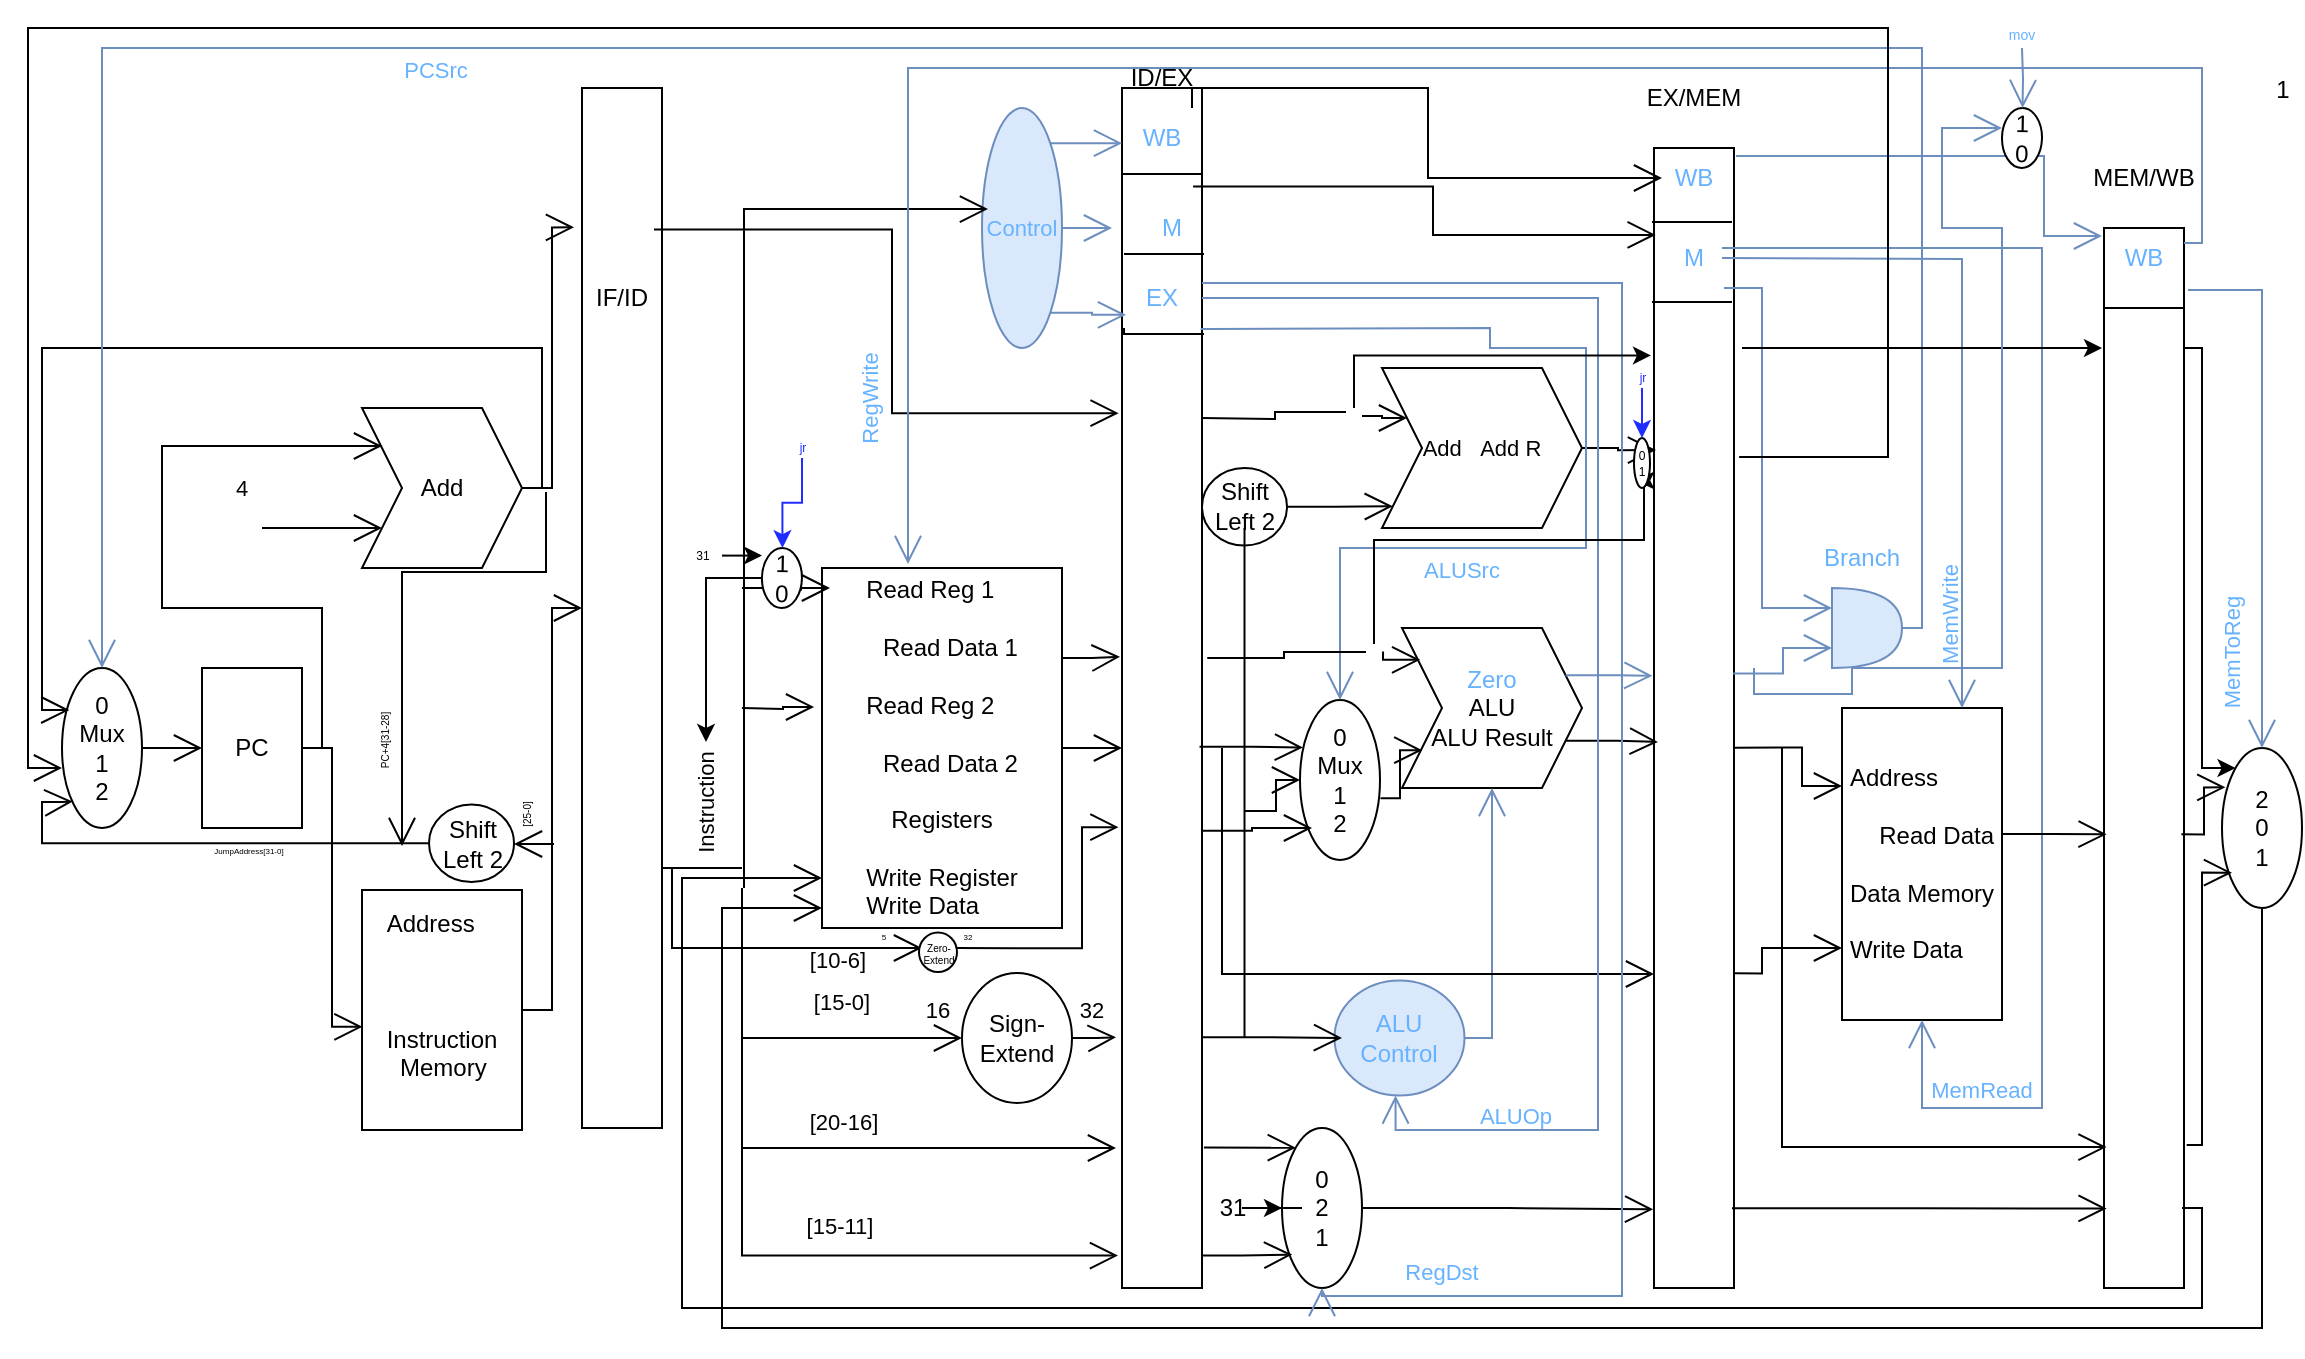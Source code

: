 <mxfile version="15.4.0" type="device"><diagram id="XAtSlS7cZ2ynF8iQsSJ3" name="Page-1"><mxGraphModel dx="284" dy="176" grid="1" gridSize="10" guides="1" tooltips="1" connect="1" arrows="1" fold="1" page="1" pageScale="1" pageWidth="1169" pageHeight="827" math="0" shadow="0"><root><mxCell id="0"/><mxCell id="1" parent="0"/><mxCell id="9OMyCrzkdS5SxaaaDgei-3" value="0&lt;br&gt;Mux&lt;br&gt;1&lt;br&gt;2" style="ellipse;whiteSpace=wrap;html=1;" parent="1" vertex="1"><mxGeometry x="30" y="360" width="40" height="80" as="geometry"/></mxCell><mxCell id="9OMyCrzkdS5SxaaaDgei-5" value="PC" style="rounded=0;whiteSpace=wrap;html=1;" parent="1" vertex="1"><mxGeometry x="100" y="360" width="50" height="80" as="geometry"/></mxCell><mxCell id="9OMyCrzkdS5SxaaaDgei-6" value="Add" style="shape=step;perimeter=stepPerimeter;whiteSpace=wrap;html=1;fixedSize=1;" parent="1" vertex="1"><mxGeometry x="180" y="230" width="80" height="80" as="geometry"/></mxCell><mxCell id="9OMyCrzkdS5SxaaaDgei-7" value="&lt;div style=&quot;text-align: left&quot;&gt;&lt;span&gt;Address&lt;/span&gt;&lt;/div&gt;&lt;div style=&quot;text-align: left&quot;&gt;&lt;span&gt;&lt;br&gt;&lt;/span&gt;&lt;/div&gt;&lt;div style=&quot;text-align: left&quot;&gt;&lt;span&gt;&lt;br&gt;&lt;/span&gt;&lt;/div&gt;&lt;div style=&quot;text-align: left&quot;&gt;&lt;span&gt;&lt;br&gt;&lt;/span&gt;&lt;/div&gt;&lt;div style=&quot;text-align: left&quot;&gt;&lt;span&gt;Instruction&lt;/span&gt;&lt;/div&gt;&lt;div style=&quot;text-align: left&quot;&gt;&lt;span&gt;&amp;nbsp; Memory&lt;/span&gt;&lt;/div&gt;&lt;br&gt;" style="rounded=0;whiteSpace=wrap;html=1;" parent="1" vertex="1"><mxGeometry x="180" y="471" width="80" height="120" as="geometry"/></mxCell><mxCell id="9OMyCrzkdS5SxaaaDgei-8" value="" style="rounded=0;whiteSpace=wrap;html=1;" parent="1" vertex="1"><mxGeometry x="290" y="70" width="40" height="520" as="geometry"/></mxCell><mxCell id="9OMyCrzkdS5SxaaaDgei-9" value="" style="rounded=0;whiteSpace=wrap;html=1;" parent="1" vertex="1"><mxGeometry x="560" y="70" width="40" height="600" as="geometry"/></mxCell><mxCell id="9OMyCrzkdS5SxaaaDgei-10" value="" style="rounded=0;whiteSpace=wrap;html=1;" parent="1" vertex="1"><mxGeometry x="826" y="100" width="40" height="570" as="geometry"/></mxCell><mxCell id="9OMyCrzkdS5SxaaaDgei-11" value="" style="rounded=0;whiteSpace=wrap;html=1;" parent="1" vertex="1"><mxGeometry x="1051" y="140" width="40" height="530" as="geometry"/></mxCell><mxCell id="9OMyCrzkdS5SxaaaDgei-12" value="2&lt;br&gt;0&lt;br&gt;1" style="ellipse;whiteSpace=wrap;html=1;" parent="1" vertex="1"><mxGeometry x="1110" y="400" width="40" height="80" as="geometry"/></mxCell><mxCell id="9OMyCrzkdS5SxaaaDgei-16" value="" style="endArrow=none;html=1;rounded=0;edgeStyle=orthogonalEdgeStyle;" parent="1" edge="1"><mxGeometry relative="1" as="geometry"><mxPoint x="560" y="113" as="sourcePoint"/><mxPoint x="600" y="113" as="targetPoint"/><Array as="points"><mxPoint x="560" y="113"/><mxPoint x="600" y="113"/></Array></mxGeometry></mxCell><mxCell id="9OMyCrzkdS5SxaaaDgei-17" value="" style="endArrow=none;html=1;rounded=0;edgeStyle=orthogonalEdgeStyle;" parent="1" edge="1"><mxGeometry relative="1" as="geometry"><mxPoint x="561" y="153" as="sourcePoint"/><mxPoint x="601" y="153" as="targetPoint"/><Array as="points"><mxPoint x="561" y="153"/><mxPoint x="601" y="153"/></Array></mxGeometry></mxCell><mxCell id="9OMyCrzkdS5SxaaaDgei-18" value="" style="endArrow=none;html=1;rounded=0;edgeStyle=orthogonalEdgeStyle;startArrow=none;" parent="1" source="9OMyCrzkdS5SxaaaDgei-49" edge="1"><mxGeometry relative="1" as="geometry"><mxPoint x="561" y="193" as="sourcePoint"/><mxPoint x="601" y="193" as="targetPoint"/><Array as="points"><mxPoint x="561" y="193"/><mxPoint x="601" y="193"/></Array></mxGeometry></mxCell><mxCell id="9OMyCrzkdS5SxaaaDgei-19" value="" style="endArrow=none;html=1;rounded=0;edgeStyle=orthogonalEdgeStyle;" parent="1" edge="1"><mxGeometry relative="1" as="geometry"><mxPoint x="825" y="137" as="sourcePoint"/><mxPoint x="865" y="137" as="targetPoint"/><Array as="points"><mxPoint x="825" y="137"/><mxPoint x="865" y="137"/></Array></mxGeometry></mxCell><mxCell id="9OMyCrzkdS5SxaaaDgei-20" value="" style="endArrow=none;html=1;rounded=0;edgeStyle=orthogonalEdgeStyle;" parent="1" edge="1"><mxGeometry relative="1" as="geometry"><mxPoint x="825" y="177.0" as="sourcePoint"/><mxPoint x="865" y="177.0" as="targetPoint"/><Array as="points"><mxPoint x="825" y="177"/><mxPoint x="865" y="177"/></Array></mxGeometry></mxCell><mxCell id="9OMyCrzkdS5SxaaaDgei-21" value="" style="endArrow=none;html=1;rounded=0;edgeStyle=orthogonalEdgeStyle;" parent="1" edge="1"><mxGeometry relative="1" as="geometry"><mxPoint x="1051" y="180" as="sourcePoint"/><mxPoint x="1091" y="180" as="targetPoint"/><Array as="points"><mxPoint x="1051" y="180"/><mxPoint x="1091" y="180"/></Array></mxGeometry></mxCell><mxCell id="9OMyCrzkdS5SxaaaDgei-23" value="&lt;font style=&quot;font-size: 11px&quot;&gt;Control&lt;/font&gt;" style="ellipse;whiteSpace=wrap;html=1;direction=south;fillColor=#dae8fc;strokeColor=#6c8ebf;fontColor=#66B2FF;" parent="1" vertex="1"><mxGeometry x="490" y="80" width="40" height="120" as="geometry"/></mxCell><mxCell id="9OMyCrzkdS5SxaaaDgei-24" value="Sign-&lt;br&gt;Extend" style="ellipse;whiteSpace=wrap;html=1;rotation=0;direction=south;" parent="1" vertex="1"><mxGeometry x="480" y="512.5" width="55" height="65" as="geometry"/></mxCell><mxCell id="9OMyCrzkdS5SxaaaDgei-25" value="&lt;div style=&quot;text-align: left&quot;&gt;&lt;span&gt;Read Reg 1&lt;/span&gt;&lt;/div&gt;&lt;br&gt;&lt;div style=&quot;text-align: right&quot;&gt;&lt;span&gt;Read Data 1&lt;/span&gt;&lt;/div&gt;&lt;br&gt;&lt;div style=&quot;text-align: left&quot;&gt;&lt;span&gt;Read Reg 2&lt;/span&gt;&lt;/div&gt;&lt;br&gt;&lt;div style=&quot;text-align: right&quot;&gt;&lt;span&gt;Read Data 2&lt;/span&gt;&lt;/div&gt;&lt;br&gt;Registers&lt;br&gt;&lt;br&gt;&lt;div style=&quot;text-align: left&quot;&gt;&lt;span&gt;Write Register&lt;/span&gt;&lt;/div&gt;&lt;div style=&quot;text-align: left&quot;&gt;&lt;span&gt;Write Data&lt;/span&gt;&lt;/div&gt;" style="rounded=0;whiteSpace=wrap;html=1;" parent="1" vertex="1"><mxGeometry x="410" y="310" width="120" height="180" as="geometry"/></mxCell><mxCell id="9OMyCrzkdS5SxaaaDgei-26" value="ALU&lt;br&gt;Control" style="ellipse;whiteSpace=wrap;html=1;rotation=0;fillColor=#dae8fc;strokeColor=#6c8ebf;fontColor=#66B2FF;" parent="1" vertex="1"><mxGeometry x="666.25" y="516.25" width="65" height="57.5" as="geometry"/></mxCell><mxCell id="9OMyCrzkdS5SxaaaDgei-28" value="0&lt;br&gt;2&lt;br&gt;1" style="ellipse;whiteSpace=wrap;html=1;" parent="1" vertex="1"><mxGeometry x="640" y="590" width="40" height="80" as="geometry"/></mxCell><mxCell id="9OMyCrzkdS5SxaaaDgei-30" value="0&lt;br&gt;Mux&lt;br&gt;1&lt;br&gt;2" style="ellipse;whiteSpace=wrap;html=1;" parent="1" vertex="1"><mxGeometry x="649" y="376" width="40" height="80" as="geometry"/></mxCell><mxCell id="9OMyCrzkdS5SxaaaDgei-31" value="&lt;font color=&quot;#66b2ff&quot;&gt;Zero&lt;/font&gt;&lt;br&gt;ALU&lt;br&gt;ALU Result" style="shape=step;perimeter=stepPerimeter;whiteSpace=wrap;html=1;fixedSize=1;" parent="1" vertex="1"><mxGeometry x="700" y="340" width="90" height="80" as="geometry"/></mxCell><mxCell id="9OMyCrzkdS5SxaaaDgei-32" value="Shift&lt;br&gt;Left 2" style="ellipse;whiteSpace=wrap;html=1;rotation=0;" parent="1" vertex="1"><mxGeometry x="600" y="260" width="42.5" height="38.75" as="geometry"/></mxCell><mxCell id="9OMyCrzkdS5SxaaaDgei-34" value="&lt;font style=&quot;font-size: 11px&quot;&gt;Add&amp;nbsp; &amp;nbsp;Add R&lt;/font&gt;" style="shape=step;perimeter=stepPerimeter;whiteSpace=wrap;html=1;fixedSize=1;" parent="1" vertex="1"><mxGeometry x="690" y="210" width="100" height="80" as="geometry"/></mxCell><mxCell id="9OMyCrzkdS5SxaaaDgei-36" value="&lt;div style=&quot;text-align: left&quot;&gt;&lt;span&gt;Address&lt;/span&gt;&lt;/div&gt;&lt;br&gt;&lt;div style=&quot;text-align: right&quot;&gt;&lt;span&gt;Read Data&lt;/span&gt;&lt;/div&gt;&lt;br&gt;Data Memory&lt;br&gt;&lt;br&gt;&lt;div style=&quot;text-align: left&quot;&gt;&lt;span&gt;Write Data&lt;/span&gt;&lt;/div&gt;" style="rounded=0;whiteSpace=wrap;html=1;" parent="1" vertex="1"><mxGeometry x="920" y="380" width="80" height="156" as="geometry"/></mxCell><mxCell id="9OMyCrzkdS5SxaaaDgei-37" value="" style="shape=or;whiteSpace=wrap;html=1;fillColor=#dae8fc;strokeColor=#6c8ebf;" parent="1" vertex="1"><mxGeometry x="915" y="320" width="35" height="40" as="geometry"/></mxCell><mxCell id="9OMyCrzkdS5SxaaaDgei-38" value="IF/ID&lt;span style=&quot;color: rgba(0 , 0 , 0 , 0) ; font-family: monospace ; font-size: 0px&quot;&gt;%3CmxGraphModel%3E%3Croot%3E%3CmxCell%20id%3D%220%22%2F%3E%3CmxCell%20id%3D%221%22%20parent%3D%220%22%2F%3E%3CmxCell%20id%3D%222%22%20value%3D%22%22%20style%3D%22shape%3Dstep%3Bperimeter%3DstepPerimeter%3BwhiteSpace%3Dwrap%3Bhtml%3D1%3BfixedSize%3D1%3B%22%20vertex%3D%221%22%20parent%3D%221%22%3E%3CmxGeometry%20x%3D%22700%22%20y%3D%22374%22%20width%3D%2280%22%20height%3D%2280%22%20as%3D%22geometry%22%2F%3E%3C%2FmxCell%3E%3C%2Froot%3E%3C%2FmxGraphModel%3E&lt;/span&gt;" style="text;html=1;strokeColor=none;fillColor=none;align=center;verticalAlign=middle;whiteSpace=wrap;rounded=0;" parent="1" vertex="1"><mxGeometry x="280" y="160" width="60" height="30" as="geometry"/></mxCell><mxCell id="9OMyCrzkdS5SxaaaDgei-39" value="ID/EX&lt;span style=&quot;color: rgba(0 , 0 , 0 , 0) ; font-family: monospace ; font-size: 0px&quot;&gt;%3CmxGraphModel%3E%3Croot%3E%3CmxCell%20id%3D%220%22%2F%3E%3CmxCell%20id%3D%221%22%20parent%3D%220%22%2F%3E%3CmxCell%20id%3D%222%22%20value%3D%22IF%2FID%26lt%3Bspan%20style%3D%26quot%3Bcolor%3A%20rgba(0%20%2C%200%20%2C%200%20%2C%200)%20%3B%20font-family%3A%20monospace%20%3B%20font-size%3A%200px%26quot%3B%26gt%3B%253CmxGraphModel%253E%253Croot%253E%253CmxCell%2520id%253D%25220%2522%252F%253E%253CmxCell%2520id%253D%25221%2522%2520parent%253D%25220%2522%252F%253E%253CmxCell%2520id%253D%25222%2522%2520value%253D%2522%2522%2520style%253D%2522shape%253Dstep%253Bperimeter%253DstepPerimeter%253BwhiteSpace%253Dwrap%253Bhtml%253D1%253BfixedSize%253D1%253B%2522%2520vertex%253D%25221%2522%2520parent%253D%25221%2522%253E%253CmxGeometry%2520x%253D%2522700%2522%2520y%253D%2522374%2522%2520width%253D%252280%2522%2520height%253D%252280%2522%2520as%253D%2522geometry%2522%252F%253E%253C%252FmxCell%253E%253C%252Froot%253E%253C%252FmxGraphModel%253E%26lt%3B%2Fspan%26gt%3B%22%20style%3D%22text%3Bhtml%3D1%3BstrokeColor%3Dnone%3BfillColor%3Dnone%3Balign%3Dcenter%3BverticalAlign%3Dmiddle%3BwhiteSpace%3Dwrap%3Brounded%3D0%3B%22%20vertex%3D%221%22%20parent%3D%221%22%3E%3CmxGeometry%20x%3D%22280%22%20y%3D%22160%22%20width%3D%2260%22%20height%3D%2230%22%20as%3D%22geometry%22%2F%3E%3C%2FmxCell%3E%3C%2Froot%3E%3C%2FmxGraphModel%3E&lt;/span&gt;" style="text;html=1;strokeColor=none;fillColor=none;align=center;verticalAlign=middle;whiteSpace=wrap;rounded=0;" parent="1" vertex="1"><mxGeometry x="550" y="50" width="60" height="30" as="geometry"/></mxCell><mxCell id="9OMyCrzkdS5SxaaaDgei-40" value="EX/MEM" style="text;html=1;strokeColor=none;fillColor=none;align=center;verticalAlign=middle;whiteSpace=wrap;rounded=0;" parent="1" vertex="1"><mxGeometry x="816" y="60" width="60" height="30" as="geometry"/></mxCell><mxCell id="9OMyCrzkdS5SxaaaDgei-41" value="MEM/WB" style="text;html=1;strokeColor=none;fillColor=none;align=center;verticalAlign=middle;whiteSpace=wrap;rounded=0;" parent="1" vertex="1"><mxGeometry x="1041" y="100" width="60" height="30" as="geometry"/></mxCell><mxCell id="9OMyCrzkdS5SxaaaDgei-42" value="Branch" style="text;html=1;strokeColor=none;fillColor=none;align=center;verticalAlign=middle;whiteSpace=wrap;rounded=0;fontColor=#66B2FF;" parent="1" vertex="1"><mxGeometry x="900" y="290" width="60" height="30" as="geometry"/></mxCell><mxCell id="9OMyCrzkdS5SxaaaDgei-43" value="WB" style="text;html=1;strokeColor=none;fillColor=none;align=center;verticalAlign=middle;whiteSpace=wrap;rounded=0;fontColor=#66B2FF;" parent="1" vertex="1"><mxGeometry x="550" y="80" width="60" height="30" as="geometry"/></mxCell><mxCell id="9OMyCrzkdS5SxaaaDgei-44" value="WB" style="text;html=1;strokeColor=none;fillColor=none;align=center;verticalAlign=middle;whiteSpace=wrap;rounded=0;fontColor=#66B2FF;" parent="1" vertex="1"><mxGeometry x="816" y="100" width="60" height="30" as="geometry"/></mxCell><mxCell id="9OMyCrzkdS5SxaaaDgei-45" value="WB" style="text;html=1;strokeColor=none;fillColor=none;align=center;verticalAlign=middle;whiteSpace=wrap;rounded=0;fontColor=#66B2FF;" parent="1" vertex="1"><mxGeometry x="1041" y="140" width="60" height="30" as="geometry"/></mxCell><mxCell id="9OMyCrzkdS5SxaaaDgei-46" value="M" style="text;html=1;strokeColor=none;fillColor=none;align=center;verticalAlign=middle;whiteSpace=wrap;rounded=0;fontColor=#66B2FF;" parent="1" vertex="1"><mxGeometry x="555" y="125" width="60" height="30" as="geometry"/></mxCell><mxCell id="9OMyCrzkdS5SxaaaDgei-47" value="M" style="text;html=1;strokeColor=none;fillColor=none;align=center;verticalAlign=middle;whiteSpace=wrap;rounded=0;fontColor=#66B2FF;" parent="1" vertex="1"><mxGeometry x="816" y="140" width="60" height="30" as="geometry"/></mxCell><mxCell id="9OMyCrzkdS5SxaaaDgei-49" value="EX" style="text;html=1;strokeColor=none;fillColor=none;align=center;verticalAlign=middle;whiteSpace=wrap;rounded=0;fontColor=#66B2FF;" parent="1" vertex="1"><mxGeometry x="550" y="160" width="60" height="30" as="geometry"/></mxCell><mxCell id="9OMyCrzkdS5SxaaaDgei-54" value="" style="endArrow=open;endFill=1;endSize=12;html=1;rounded=0;fontSize=11;edgeStyle=orthogonalEdgeStyle;" parent="1" edge="1"><mxGeometry width="160" relative="1" as="geometry"><mxPoint x="130" y="290" as="sourcePoint"/><mxPoint x="190" y="290" as="targetPoint"/></mxGeometry></mxCell><mxCell id="9OMyCrzkdS5SxaaaDgei-55" value="" style="endArrow=open;endFill=1;endSize=12;html=1;rounded=0;fontSize=11;edgeStyle=orthogonalEdgeStyle;entryX=0;entryY=0.5;entryDx=0;entryDy=0;exitX=1;exitY=0.5;exitDx=0;exitDy=0;" parent="1" source="9OMyCrzkdS5SxaaaDgei-3" target="9OMyCrzkdS5SxaaaDgei-5" edge="1"><mxGeometry width="160" relative="1" as="geometry"><mxPoint x="140" y="337" as="sourcePoint"/><mxPoint x="200" y="337" as="targetPoint"/></mxGeometry></mxCell><mxCell id="9OMyCrzkdS5SxaaaDgei-56" value="" style="endArrow=open;endFill=1;endSize=12;html=1;rounded=0;fontSize=11;edgeStyle=orthogonalEdgeStyle;exitX=1;exitY=0.5;exitDx=0;exitDy=0;entryX=0.003;entryY=0.57;entryDx=0;entryDy=0;entryPerimeter=0;" parent="1" source="9OMyCrzkdS5SxaaaDgei-5" target="9OMyCrzkdS5SxaaaDgei-7" edge="1"><mxGeometry width="160" relative="1" as="geometry"><mxPoint x="150" y="310" as="sourcePoint"/><mxPoint x="180" y="410" as="targetPoint"/><Array as="points"><mxPoint x="165" y="400"/><mxPoint x="165" y="539"/></Array></mxGeometry></mxCell><mxCell id="9OMyCrzkdS5SxaaaDgei-57" value="" style="endArrow=open;endFill=1;endSize=12;html=1;rounded=0;fontSize=11;edgeStyle=orthogonalEdgeStyle;exitX=1;exitY=0.5;exitDx=0;exitDy=0;entryX=-0.1;entryY=0.134;entryDx=0;entryDy=0;entryPerimeter=0;" parent="1" source="9OMyCrzkdS5SxaaaDgei-6" target="9OMyCrzkdS5SxaaaDgei-8" edge="1"><mxGeometry width="160" relative="1" as="geometry"><mxPoint x="160" y="320" as="sourcePoint"/><mxPoint x="220" y="320" as="targetPoint"/></mxGeometry></mxCell><mxCell id="9OMyCrzkdS5SxaaaDgei-58" value="" style="endArrow=open;endFill=1;endSize=12;html=1;rounded=0;fontSize=11;edgeStyle=orthogonalEdgeStyle;exitX=1;exitY=0.5;exitDx=0;exitDy=0;entryX=0;entryY=0.5;entryDx=0;entryDy=0;" parent="1" source="9OMyCrzkdS5SxaaaDgei-7" target="9OMyCrzkdS5SxaaaDgei-8" edge="1"><mxGeometry width="160" relative="1" as="geometry"><mxPoint x="170" y="330" as="sourcePoint"/><mxPoint x="230" y="330" as="targetPoint"/></mxGeometry></mxCell><mxCell id="9OMyCrzkdS5SxaaaDgei-59" value="" style="endArrow=open;endFill=1;endSize=12;html=1;rounded=0;fontSize=11;edgeStyle=orthogonalEdgeStyle;exitX=0.9;exitY=0.136;exitDx=0;exitDy=0;exitPerimeter=0;entryX=-0.042;entryY=0.271;entryDx=0;entryDy=0;entryPerimeter=0;" parent="1" source="9OMyCrzkdS5SxaaaDgei-8" target="9OMyCrzkdS5SxaaaDgei-9" edge="1"><mxGeometry width="160" relative="1" as="geometry"><mxPoint x="180" y="340" as="sourcePoint"/><mxPoint x="240" y="340" as="targetPoint"/></mxGeometry></mxCell><mxCell id="9OMyCrzkdS5SxaaaDgei-60" value="" style="line;strokeWidth=1;fillColor=none;align=left;verticalAlign=middle;spacingTop=-1;spacingLeft=3;spacingRight=3;rotatable=0;labelPosition=right;points=[];portConstraint=eastwest;fontSize=11;" parent="1" vertex="1"><mxGeometry x="330" y="456" width="40" height="8" as="geometry"/></mxCell><mxCell id="9OMyCrzkdS5SxaaaDgei-61" value="" style="endArrow=open;endFill=1;endSize=12;html=1;rounded=0;fontSize=11;edgeStyle=orthogonalEdgeStyle;entryX=0.421;entryY=0.925;entryDx=0;entryDy=0;entryPerimeter=0;" parent="1" target="9OMyCrzkdS5SxaaaDgei-23" edge="1"><mxGeometry width="160" relative="1" as="geometry"><mxPoint x="371" y="470" as="sourcePoint"/><mxPoint x="371" y="130" as="targetPoint"/><Array as="points"><mxPoint x="371" y="130"/></Array></mxGeometry></mxCell><mxCell id="9OMyCrzkdS5SxaaaDgei-62" value="" style="endArrow=open;endFill=1;endSize=12;html=1;rounded=0;fontSize=11;edgeStyle=orthogonalEdgeStyle;entryX=0.5;entryY=1;entryDx=0;entryDy=0;" parent="1" target="9OMyCrzkdS5SxaaaDgei-24" edge="1"><mxGeometry width="160" relative="1" as="geometry"><mxPoint x="370" y="470" as="sourcePoint"/><mxPoint x="370" y="550" as="targetPoint"/><Array as="points"><mxPoint x="370" y="545"/></Array></mxGeometry></mxCell><mxCell id="9OMyCrzkdS5SxaaaDgei-63" value="" style="endArrow=open;endFill=1;endSize=12;html=1;rounded=0;fontSize=11;edgeStyle=orthogonalEdgeStyle;entryX=-0.05;entryY=0.973;entryDx=0;entryDy=0;entryPerimeter=0;" parent="1" target="9OMyCrzkdS5SxaaaDgei-9" edge="1"><mxGeometry width="160" relative="1" as="geometry"><mxPoint x="370" y="540" as="sourcePoint"/><mxPoint x="370" y="652.0" as="targetPoint"/><Array as="points"><mxPoint x="370" y="654"/></Array></mxGeometry></mxCell><mxCell id="9OMyCrzkdS5SxaaaDgei-64" value="" style="endArrow=open;endFill=1;endSize=12;html=1;rounded=0;fontSize=11;edgeStyle=orthogonalEdgeStyle;" parent="1" edge="1"><mxGeometry width="160" relative="1" as="geometry"><mxPoint x="370" y="600" as="sourcePoint"/><mxPoint x="557" y="600" as="targetPoint"/><Array as="points"><mxPoint x="557" y="600"/></Array></mxGeometry></mxCell><mxCell id="9OMyCrzkdS5SxaaaDgei-65" value="" style="endArrow=open;endFill=1;endSize=12;html=1;rounded=0;fontSize=11;edgeStyle=orthogonalEdgeStyle;exitX=0.5;exitY=0;exitDx=0;exitDy=0;entryX=-0.075;entryY=0.791;entryDx=0;entryDy=0;entryPerimeter=0;" parent="1" source="9OMyCrzkdS5SxaaaDgei-24" target="9OMyCrzkdS5SxaaaDgei-9" edge="1"><mxGeometry width="160" relative="1" as="geometry"><mxPoint x="230" y="390" as="sourcePoint"/><mxPoint x="290" y="390" as="targetPoint"/></mxGeometry></mxCell><mxCell id="9OMyCrzkdS5SxaaaDgei-66" value="" style="endArrow=open;endFill=1;endSize=12;html=1;rounded=0;fontSize=11;edgeStyle=orthogonalEdgeStyle;exitX=1;exitY=0.25;exitDx=0;exitDy=0;entryX=-0.025;entryY=0.474;entryDx=0;entryDy=0;entryPerimeter=0;" parent="1" source="9OMyCrzkdS5SxaaaDgei-25" target="9OMyCrzkdS5SxaaaDgei-9" edge="1"><mxGeometry width="160" relative="1" as="geometry"><mxPoint x="240" y="400" as="sourcePoint"/><mxPoint x="300" y="400" as="targetPoint"/></mxGeometry></mxCell><mxCell id="9OMyCrzkdS5SxaaaDgei-67" value="" style="endArrow=open;endFill=1;endSize=12;html=1;rounded=0;fontSize=11;edgeStyle=orthogonalEdgeStyle;exitX=1;exitY=0.5;exitDx=0;exitDy=0;" parent="1" source="9OMyCrzkdS5SxaaaDgei-25" edge="1"><mxGeometry width="160" relative="1" as="geometry"><mxPoint x="250" y="410" as="sourcePoint"/><mxPoint x="560" y="400" as="targetPoint"/></mxGeometry></mxCell><mxCell id="9OMyCrzkdS5SxaaaDgei-68" value="" style="endArrow=open;endFill=1;endSize=12;html=1;rounded=0;fontSize=11;edgeStyle=orthogonalEdgeStyle;startArrow=none;exitX=0.983;exitY=0.701;exitDx=0;exitDy=0;exitPerimeter=0;" parent="1" source="5ZzRpVrunSojSsG0rtKa-4" edge="1"><mxGeometry width="160" relative="1" as="geometry"><mxPoint x="370" y="320" as="sourcePoint"/><mxPoint x="414" y="320" as="targetPoint"/><Array as="points"><mxPoint x="400" y="320"/></Array></mxGeometry></mxCell><mxCell id="9OMyCrzkdS5SxaaaDgei-69" value="" style="endArrow=open;endFill=1;endSize=12;html=1;rounded=0;fontSize=11;edgeStyle=orthogonalEdgeStyle;entryX=-0.033;entryY=0.386;entryDx=0;entryDy=0;entryPerimeter=0;" parent="1" target="9OMyCrzkdS5SxaaaDgei-25" edge="1"><mxGeometry width="160" relative="1" as="geometry"><mxPoint x="370" y="380" as="sourcePoint"/><mxPoint x="330" y="430" as="targetPoint"/></mxGeometry></mxCell><mxCell id="9OMyCrzkdS5SxaaaDgei-70" value="" style="endArrow=open;endFill=1;endSize=12;html=1;rounded=0;fontSize=11;edgeStyle=orthogonalEdgeStyle;exitX=0;exitY=0;exitDx=0;exitDy=0;entryX=0.167;entryY=0.587;entryDx=0;entryDy=0;entryPerimeter=0;fillColor=#dae8fc;strokeColor=#6c8ebf;" parent="1" source="9OMyCrzkdS5SxaaaDgei-23" target="9OMyCrzkdS5SxaaaDgei-43" edge="1"><mxGeometry width="160" relative="1" as="geometry"><mxPoint x="280" y="440" as="sourcePoint"/><mxPoint x="340" y="440" as="targetPoint"/></mxGeometry></mxCell><mxCell id="9OMyCrzkdS5SxaaaDgei-71" value="" style="endArrow=open;endFill=1;endSize=12;html=1;rounded=0;fontSize=11;edgeStyle=orthogonalEdgeStyle;exitX=0.5;exitY=0;exitDx=0;exitDy=0;entryX=0;entryY=0.5;entryDx=0;entryDy=0;fillColor=#dae8fc;strokeColor=#6c8ebf;" parent="1" source="9OMyCrzkdS5SxaaaDgei-23" target="9OMyCrzkdS5SxaaaDgei-46" edge="1"><mxGeometry width="160" relative="1" as="geometry"><mxPoint x="290" y="450" as="sourcePoint"/><mxPoint x="350" y="450" as="targetPoint"/></mxGeometry></mxCell><mxCell id="9OMyCrzkdS5SxaaaDgei-72" value="" style="endArrow=open;endFill=1;endSize=12;html=1;rounded=0;fontSize=11;edgeStyle=orthogonalEdgeStyle;exitX=1;exitY=0;exitDx=0;exitDy=0;entryX=0.05;entryY=0.189;entryDx=0;entryDy=0;entryPerimeter=0;fillColor=#dae8fc;strokeColor=#6c8ebf;" parent="1" source="9OMyCrzkdS5SxaaaDgei-23" target="9OMyCrzkdS5SxaaaDgei-9" edge="1"><mxGeometry width="160" relative="1" as="geometry"><mxPoint x="300" y="460" as="sourcePoint"/><mxPoint x="360" y="460" as="targetPoint"/></mxGeometry></mxCell><mxCell id="9OMyCrzkdS5SxaaaDgei-73" value="" style="endArrow=open;endFill=1;endSize=12;html=1;rounded=0;fontSize=11;edgeStyle=orthogonalEdgeStyle;" parent="1" edge="1"><mxGeometry width="160" relative="1" as="geometry"><mxPoint x="160" y="400" as="sourcePoint"/><mxPoint x="190" y="249" as="targetPoint"/><Array as="points"><mxPoint x="80" y="330"/><mxPoint x="80" y="249"/></Array></mxGeometry></mxCell><mxCell id="9OMyCrzkdS5SxaaaDgei-74" value="" style="endArrow=open;endFill=1;endSize=12;html=1;rounded=0;fontSize=11;edgeStyle=orthogonalEdgeStyle;entryX=0.092;entryY=0.263;entryDx=0;entryDy=0;entryPerimeter=0;" parent="1" target="9OMyCrzkdS5SxaaaDgei-3" edge="1"><mxGeometry width="160" relative="1" as="geometry"><mxPoint x="270" y="270" as="sourcePoint"/><mxPoint x="20" y="380" as="targetPoint"/><Array as="points"><mxPoint x="270" y="200"/><mxPoint x="20" y="200"/><mxPoint x="20" y="381"/></Array></mxGeometry></mxCell><mxCell id="9OMyCrzkdS5SxaaaDgei-75" value="" style="endArrow=open;endFill=1;endSize=12;html=1;rounded=0;fontSize=11;edgeStyle=orthogonalEdgeStyle;entryX=0;entryY=0.25;entryDx=0;entryDy=0;startArrow=none;" parent="1" source="2sJnDuiv8ng99dmCSKsZ-3" target="9OMyCrzkdS5SxaaaDgei-34" edge="1"><mxGeometry width="160" relative="1" as="geometry"><mxPoint x="600" y="235" as="sourcePoint"/><mxPoint x="390" y="490" as="targetPoint"/></mxGeometry></mxCell><mxCell id="9OMyCrzkdS5SxaaaDgei-77" value="" style="endArrow=open;endFill=1;endSize=12;html=1;rounded=0;fontSize=11;edgeStyle=orthogonalEdgeStyle;exitX=1;exitY=0.5;exitDx=0;exitDy=0;entryX=0.054;entryY=0.864;entryDx=0;entryDy=0;entryPerimeter=0;" parent="1" source="9OMyCrzkdS5SxaaaDgei-32" target="9OMyCrzkdS5SxaaaDgei-34" edge="1"><mxGeometry width="160" relative="1" as="geometry"><mxPoint x="610" y="245" as="sourcePoint"/><mxPoint x="700" y="277" as="targetPoint"/></mxGeometry></mxCell><mxCell id="9OMyCrzkdS5SxaaaDgei-78" value="" style="endArrow=open;endFill=1;endSize=12;html=1;rounded=0;fontSize=11;edgeStyle=orthogonalEdgeStyle;entryX=0.101;entryY=0.199;entryDx=0;entryDy=0;exitX=1.066;exitY=0.475;exitDx=0;exitDy=0;exitPerimeter=0;entryPerimeter=0;startArrow=none;" parent="1" source="5ZzRpVrunSojSsG0rtKa-17" target="9OMyCrzkdS5SxaaaDgei-31" edge="1"><mxGeometry width="160" relative="1" as="geometry"><mxPoint x="620" y="255" as="sourcePoint"/><mxPoint x="722.5" y="255" as="targetPoint"/><Array as="points"><mxPoint x="691" y="356"/></Array></mxGeometry></mxCell><mxCell id="9OMyCrzkdS5SxaaaDgei-79" value="" style="endArrow=open;endFill=1;endSize=12;html=1;rounded=0;fontSize=11;edgeStyle=orthogonalEdgeStyle;exitX=0.969;exitY=0.549;exitDx=0;exitDy=0;exitPerimeter=0;entryX=0.037;entryY=0.297;entryDx=0;entryDy=0;entryPerimeter=0;" parent="1" source="9OMyCrzkdS5SxaaaDgei-9" target="9OMyCrzkdS5SxaaaDgei-30" edge="1"><mxGeometry width="160" relative="1" as="geometry"><mxPoint x="630" y="265" as="sourcePoint"/><mxPoint x="640" y="410" as="targetPoint"/><Array as="points"><mxPoint x="625" y="399"/><mxPoint x="649" y="400"/></Array></mxGeometry></mxCell><mxCell id="9OMyCrzkdS5SxaaaDgei-80" value="" style="endArrow=open;endFill=1;endSize=12;html=1;rounded=0;fontSize=11;edgeStyle=orthogonalEdgeStyle;entryX=0.113;entryY=0.764;entryDx=0;entryDy=0;exitX=1.006;exitY=0.614;exitDx=0;exitDy=0;exitPerimeter=0;entryPerimeter=0;" parent="1" source="9OMyCrzkdS5SxaaaDgei-30" target="9OMyCrzkdS5SxaaaDgei-31" edge="1"><mxGeometry width="160" relative="1" as="geometry"><mxPoint x="640" y="275" as="sourcePoint"/><mxPoint x="742.5" y="275" as="targetPoint"/><Array as="points"><mxPoint x="699" y="425"/><mxPoint x="699" y="401"/></Array></mxGeometry></mxCell><mxCell id="9OMyCrzkdS5SxaaaDgei-81" value="" style="endArrow=open;endFill=1;endSize=12;html=1;rounded=0;fontSize=11;edgeStyle=orthogonalEdgeStyle;exitX=0.997;exitY=0.791;exitDx=0;exitDy=0;exitPerimeter=0;" parent="1" source="9OMyCrzkdS5SxaaaDgei-9" edge="1"><mxGeometry width="160" relative="1" as="geometry"><mxPoint x="650" y="285" as="sourcePoint"/><mxPoint x="670" y="545" as="targetPoint"/></mxGeometry></mxCell><mxCell id="9OMyCrzkdS5SxaaaDgei-82" value="" style="endArrow=open;endFill=1;endSize=12;html=1;rounded=0;fontSize=11;edgeStyle=orthogonalEdgeStyle;exitX=1.024;exitY=0.883;exitDx=0;exitDy=0;exitPerimeter=0;entryX=0.173;entryY=0.123;entryDx=0;entryDy=0;entryPerimeter=0;" parent="1" source="9OMyCrzkdS5SxaaaDgei-9" target="9OMyCrzkdS5SxaaaDgei-28" edge="1"><mxGeometry width="160" relative="1" as="geometry"><mxPoint x="660" y="295" as="sourcePoint"/><mxPoint x="650" y="602" as="targetPoint"/></mxGeometry></mxCell><mxCell id="9OMyCrzkdS5SxaaaDgei-83" value="" style="endArrow=open;endFill=1;endSize=12;html=1;rounded=0;fontSize=11;edgeStyle=orthogonalEdgeStyle;entryX=0.128;entryY=0.791;entryDx=0;entryDy=0;exitX=0.997;exitY=0.973;exitDx=0;exitDy=0;exitPerimeter=0;entryPerimeter=0;" parent="1" source="9OMyCrzkdS5SxaaaDgei-9" target="9OMyCrzkdS5SxaaaDgei-28" edge="1"><mxGeometry width="160" relative="1" as="geometry"><mxPoint x="670" y="305" as="sourcePoint"/><mxPoint x="772.5" y="305" as="targetPoint"/></mxGeometry></mxCell><mxCell id="9OMyCrzkdS5SxaaaDgei-84" value="" style="line;strokeWidth=1;fillColor=none;align=left;verticalAlign=middle;spacingTop=-1;spacingLeft=3;spacingRight=3;rotatable=0;labelPosition=right;points=[];portConstraint=eastwest;fontSize=11;flipV=1;flipH=1;direction=south;" parent="1" vertex="1"><mxGeometry x="617.25" y="290" width="8" height="255" as="geometry"/></mxCell><mxCell id="9OMyCrzkdS5SxaaaDgei-85" value="" style="endArrow=open;endFill=1;endSize=12;html=1;rounded=0;fontSize=11;edgeStyle=orthogonalEdgeStyle;exitX=0.445;exitY=0.525;exitDx=0;exitDy=0;exitPerimeter=0;entryX=0;entryY=0.5;entryDx=0;entryDy=0;" parent="1" source="9OMyCrzkdS5SxaaaDgei-84" target="9OMyCrzkdS5SxaaaDgei-30" edge="1"><mxGeometry width="160" relative="1" as="geometry"><mxPoint x="680" y="315" as="sourcePoint"/><mxPoint x="630" y="432" as="targetPoint"/><Array as="points"><mxPoint x="637" y="432"/><mxPoint x="637" y="416"/></Array></mxGeometry></mxCell><mxCell id="9OMyCrzkdS5SxaaaDgei-86" value="" style="endArrow=open;endFill=1;endSize=12;html=1;rounded=0;fontSize=11;edgeStyle=orthogonalEdgeStyle;entryX=-0.011;entryY=0.931;entryDx=0;entryDy=0;exitX=1;exitY=0.5;exitDx=0;exitDy=0;entryPerimeter=0;" parent="1" source="9OMyCrzkdS5SxaaaDgei-28" target="9OMyCrzkdS5SxaaaDgei-10" edge="1"><mxGeometry width="160" relative="1" as="geometry"><mxPoint x="690" y="325" as="sourcePoint"/><mxPoint x="792.5" y="325" as="targetPoint"/></mxGeometry></mxCell><mxCell id="9OMyCrzkdS5SxaaaDgei-87" value="" style="endArrow=open;endFill=1;endSize=12;html=1;rounded=0;fontSize=11;edgeStyle=orthogonalEdgeStyle;exitX=1;exitY=0.5;exitDx=0;exitDy=0;fillColor=#dae8fc;strokeColor=#6c8ebf;" parent="1" source="9OMyCrzkdS5SxaaaDgei-26" target="9OMyCrzkdS5SxaaaDgei-31" edge="1"><mxGeometry width="160" relative="1" as="geometry"><mxPoint x="700" y="335" as="sourcePoint"/><mxPoint x="802.5" y="335" as="targetPoint"/></mxGeometry></mxCell><mxCell id="9OMyCrzkdS5SxaaaDgei-88" value="" style="endArrow=open;endFill=1;endSize=12;html=1;rounded=0;fontSize=11;edgeStyle=orthogonalEdgeStyle;" parent="1" target="9OMyCrzkdS5SxaaaDgei-10" edge="1"><mxGeometry width="160" relative="1" as="geometry"><mxPoint x="610" y="400" as="sourcePoint"/><mxPoint x="812.5" y="345" as="targetPoint"/><Array as="points"><mxPoint x="610" y="513"/></Array></mxGeometry></mxCell><mxCell id="9OMyCrzkdS5SxaaaDgei-89" value="" style="endArrow=open;endFill=1;endSize=12;html=1;rounded=0;fontSize=11;edgeStyle=orthogonalEdgeStyle;exitX=1.013;exitY=0.724;exitDx=0;exitDy=0;exitPerimeter=0;" parent="1" source="9OMyCrzkdS5SxaaaDgei-10" edge="1"><mxGeometry width="160" relative="1" as="geometry"><mxPoint x="720" y="355" as="sourcePoint"/><mxPoint x="920" y="500" as="targetPoint"/><Array as="points"><mxPoint x="880" y="513"/><mxPoint x="880" y="500"/></Array></mxGeometry></mxCell><mxCell id="9OMyCrzkdS5SxaaaDgei-90" value="" style="endArrow=open;endFill=1;endSize=12;html=1;rounded=0;fontSize=11;edgeStyle=orthogonalEdgeStyle;entryX=0.049;entryY=0.521;entryDx=0;entryDy=0;exitX=1;exitY=0.75;exitDx=0;exitDy=0;entryPerimeter=0;" parent="1" source="9OMyCrzkdS5SxaaaDgei-31" target="9OMyCrzkdS5SxaaaDgei-10" edge="1"><mxGeometry width="160" relative="1" as="geometry"><mxPoint x="730" y="365" as="sourcePoint"/><mxPoint x="832.5" y="365" as="targetPoint"/></mxGeometry></mxCell><mxCell id="9OMyCrzkdS5SxaaaDgei-91" value="" style="endArrow=open;endFill=1;endSize=12;html=1;rounded=0;fontSize=11;edgeStyle=orthogonalEdgeStyle;entryX=-0.02;entryY=0.463;entryDx=0;entryDy=0;exitX=1;exitY=0.25;exitDx=0;exitDy=0;entryPerimeter=0;fontColor=#66B2FF;fillColor=#dae8fc;strokeColor=#6c8ebf;" parent="1" source="9OMyCrzkdS5SxaaaDgei-31" target="9OMyCrzkdS5SxaaaDgei-10" edge="1"><mxGeometry width="160" relative="1" as="geometry"><mxPoint x="740" y="375" as="sourcePoint"/><mxPoint x="842.5" y="375" as="targetPoint"/></mxGeometry></mxCell><mxCell id="9OMyCrzkdS5SxaaaDgei-92" value="" style="endArrow=open;endFill=1;endSize=12;html=1;rounded=0;fontSize=11;edgeStyle=orthogonalEdgeStyle;entryX=0.025;entryY=0.265;entryDx=0;entryDy=0;exitX=1;exitY=0.5;exitDx=0;exitDy=0;entryPerimeter=0;" parent="1" source="9OMyCrzkdS5SxaaaDgei-34" target="9OMyCrzkdS5SxaaaDgei-10" edge="1"><mxGeometry width="160" relative="1" as="geometry"><mxPoint x="750" y="385" as="sourcePoint"/><mxPoint x="852.5" y="385" as="targetPoint"/></mxGeometry></mxCell><mxCell id="9OMyCrzkdS5SxaaaDgei-93" value="" style="endArrow=open;endFill=1;endSize=12;html=1;rounded=0;fontSize=11;edgeStyle=orthogonalEdgeStyle;entryX=0;entryY=0.75;entryDx=0;entryDy=0;exitX=0.99;exitY=0.461;exitDx=0;exitDy=0;exitPerimeter=0;entryPerimeter=0;fillColor=#dae8fc;strokeColor=#6c8ebf;" parent="1" source="9OMyCrzkdS5SxaaaDgei-10" target="9OMyCrzkdS5SxaaaDgei-37" edge="1"><mxGeometry width="160" relative="1" as="geometry"><mxPoint x="760" y="395" as="sourcePoint"/><mxPoint x="862.5" y="395" as="targetPoint"/></mxGeometry></mxCell><mxCell id="9OMyCrzkdS5SxaaaDgei-94" value="" style="endArrow=open;endFill=1;endSize=12;html=1;rounded=0;fontSize=11;edgeStyle=orthogonalEdgeStyle;exitX=0.75;exitY=1;exitDx=0;exitDy=0;entryX=0;entryY=0.25;entryDx=0;entryDy=0;entryPerimeter=0;fillColor=#dae8fc;strokeColor=#6c8ebf;" parent="1" source="9OMyCrzkdS5SxaaaDgei-47" target="9OMyCrzkdS5SxaaaDgei-37" edge="1"><mxGeometry width="160" relative="1" as="geometry"><mxPoint x="770" y="405" as="sourcePoint"/><mxPoint x="873" y="340" as="targetPoint"/><Array as="points"><mxPoint x="880" y="170"/><mxPoint x="880" y="330"/></Array></mxGeometry></mxCell><mxCell id="9OMyCrzkdS5SxaaaDgei-95" value="" style="endArrow=open;endFill=1;endSize=12;html=1;rounded=0;fontSize=11;edgeStyle=orthogonalEdgeStyle;exitX=1;exitY=0.5;exitDx=0;exitDy=0;exitPerimeter=0;entryX=0.5;entryY=0;entryDx=0;entryDy=0;fillColor=#dae8fc;strokeColor=#6c8ebf;" parent="1" source="9OMyCrzkdS5SxaaaDgei-37" target="9OMyCrzkdS5SxaaaDgei-3" edge="1"><mxGeometry width="160" relative="1" as="geometry"><mxPoint x="780" y="415" as="sourcePoint"/><mxPoint x="50" y="50" as="targetPoint"/><Array as="points"><mxPoint x="960" y="340"/><mxPoint x="960" y="50"/><mxPoint x="50" y="50"/></Array></mxGeometry></mxCell><mxCell id="9OMyCrzkdS5SxaaaDgei-96" value="" style="endArrow=open;endFill=1;endSize=12;html=1;rounded=0;fontSize=11;edgeStyle=orthogonalEdgeStyle;entryX=0.75;entryY=0;entryDx=0;entryDy=0;fillColor=#dae8fc;strokeColor=#6c8ebf;" parent="1" target="9OMyCrzkdS5SxaaaDgei-36" edge="1"><mxGeometry width="160" relative="1" as="geometry"><mxPoint x="860" y="155" as="sourcePoint"/><mxPoint x="892.5" y="425" as="targetPoint"/></mxGeometry></mxCell><mxCell id="9OMyCrzkdS5SxaaaDgei-97" value="" style="endArrow=open;endFill=1;endSize=12;html=1;rounded=0;fontSize=11;edgeStyle=orthogonalEdgeStyle;entryX=0.5;entryY=1;entryDx=0;entryDy=0;fillColor=#dae8fc;strokeColor=#6c8ebf;" parent="1" target="9OMyCrzkdS5SxaaaDgei-36" edge="1"><mxGeometry width="160" relative="1" as="geometry"><mxPoint x="860" y="150" as="sourcePoint"/><mxPoint x="960" y="580" as="targetPoint"/><Array as="points"><mxPoint x="1020" y="150"/><mxPoint x="1020" y="580"/><mxPoint x="960" y="580"/></Array></mxGeometry></mxCell><mxCell id="9OMyCrzkdS5SxaaaDgei-98" value="" style="endArrow=open;endFill=1;endSize=12;html=1;rounded=0;fontSize=11;edgeStyle=orthogonalEdgeStyle;entryX=0;entryY=0.25;entryDx=0;entryDy=0;exitX=0.999;exitY=0.526;exitDx=0;exitDy=0;exitPerimeter=0;" parent="1" source="9OMyCrzkdS5SxaaaDgei-10" target="9OMyCrzkdS5SxaaaDgei-36" edge="1"><mxGeometry width="160" relative="1" as="geometry"><mxPoint x="868" y="400" as="sourcePoint"/><mxPoint x="912.5" y="445" as="targetPoint"/><Array as="points"><mxPoint x="900" y="400"/><mxPoint x="900" y="419"/></Array></mxGeometry></mxCell><mxCell id="9OMyCrzkdS5SxaaaDgei-99" value="" style="endArrow=open;endFill=1;endSize=12;html=1;rounded=0;fontSize=11;edgeStyle=orthogonalEdgeStyle;entryX=0.032;entryY=0.867;entryDx=0;entryDy=0;entryPerimeter=0;" parent="1" target="9OMyCrzkdS5SxaaaDgei-11" edge="1"><mxGeometry width="160" relative="1" as="geometry"><mxPoint x="890" y="400" as="sourcePoint"/><mxPoint x="900" y="600" as="targetPoint"/><Array as="points"><mxPoint x="890" y="600"/></Array></mxGeometry></mxCell><mxCell id="9OMyCrzkdS5SxaaaDgei-100" value="" style="endArrow=open;endFill=1;endSize=12;html=1;rounded=0;fontSize=11;edgeStyle=orthogonalEdgeStyle;entryX=0.033;entryY=0.925;entryDx=0;entryDy=0;exitX=0.975;exitY=0.93;exitDx=0;exitDy=0;exitPerimeter=0;entryPerimeter=0;" parent="1" source="9OMyCrzkdS5SxaaaDgei-10" target="9OMyCrzkdS5SxaaaDgei-11" edge="1"><mxGeometry width="160" relative="1" as="geometry"><mxPoint x="830" y="465" as="sourcePoint"/><mxPoint x="932.5" y="465" as="targetPoint"/></mxGeometry></mxCell><mxCell id="9OMyCrzkdS5SxaaaDgei-101" value="" style="endArrow=open;endFill=1;endSize=12;html=1;rounded=0;fontSize=11;edgeStyle=orthogonalEdgeStyle;exitX=1.033;exitY=0.865;exitDx=0;exitDy=0;exitPerimeter=0;entryX=0.125;entryY=0.779;entryDx=0;entryDy=0;entryPerimeter=0;" parent="1" source="9OMyCrzkdS5SxaaaDgei-11" target="9OMyCrzkdS5SxaaaDgei-12" edge="1"><mxGeometry width="160" relative="1" as="geometry"><mxPoint x="840" y="475" as="sourcePoint"/><mxPoint x="1100" y="460" as="targetPoint"/><Array as="points"><mxPoint x="1100" y="599"/><mxPoint x="1100" y="462"/></Array></mxGeometry></mxCell><mxCell id="9OMyCrzkdS5SxaaaDgei-102" value="" style="endArrow=open;endFill=1;endSize=12;html=1;rounded=0;fontSize=11;edgeStyle=orthogonalEdgeStyle;entryX=0.033;entryY=0.572;entryDx=0;entryDy=0;exitX=1.004;exitY=0.404;exitDx=0;exitDy=0;exitPerimeter=0;entryPerimeter=0;" parent="1" source="9OMyCrzkdS5SxaaaDgei-36" target="9OMyCrzkdS5SxaaaDgei-11" edge="1"><mxGeometry width="160" relative="1" as="geometry"><mxPoint x="850" y="485" as="sourcePoint"/><mxPoint x="952.5" y="485" as="targetPoint"/></mxGeometry></mxCell><mxCell id="9OMyCrzkdS5SxaaaDgei-103" value="" style="endArrow=open;endFill=1;endSize=12;html=1;rounded=0;fontSize=11;edgeStyle=orthogonalEdgeStyle;entryX=0.042;entryY=0.246;entryDx=0;entryDy=0;exitX=0.967;exitY=0.572;exitDx=0;exitDy=0;exitPerimeter=0;entryPerimeter=0;" parent="1" source="9OMyCrzkdS5SxaaaDgei-11" target="9OMyCrzkdS5SxaaaDgei-12" edge="1"><mxGeometry width="160" relative="1" as="geometry"><mxPoint x="860" y="495" as="sourcePoint"/><mxPoint x="962.5" y="495" as="targetPoint"/></mxGeometry></mxCell><mxCell id="9OMyCrzkdS5SxaaaDgei-104" value="" style="endArrow=open;endFill=1;endSize=12;html=1;rounded=0;fontSize=11;edgeStyle=orthogonalEdgeStyle;entryX=0.5;entryY=0;entryDx=0;entryDy=0;exitX=0.867;exitY=1.033;exitDx=0;exitDy=0;exitPerimeter=0;fillColor=#dae8fc;strokeColor=#6c8ebf;" parent="1" source="9OMyCrzkdS5SxaaaDgei-45" target="9OMyCrzkdS5SxaaaDgei-12" edge="1"><mxGeometry width="160" relative="1" as="geometry"><mxPoint x="870" y="505" as="sourcePoint"/><mxPoint x="972.5" y="505" as="targetPoint"/><Array as="points"><mxPoint x="1130" y="171"/></Array></mxGeometry></mxCell><mxCell id="9OMyCrzkdS5SxaaaDgei-105" value="" style="endArrow=open;endFill=1;endSize=12;html=1;rounded=0;fontSize=11;edgeStyle=orthogonalEdgeStyle;fillColor=#dae8fc;strokeColor=#6c8ebf;exitX=1;exitY=0.25;exitDx=0;exitDy=0;" parent="1" edge="1"><mxGeometry width="160" relative="1" as="geometry"><mxPoint x="1091" y="147.5" as="sourcePoint"/><mxPoint x="453" y="308" as="targetPoint"/><Array as="points"><mxPoint x="1100" y="148"/><mxPoint x="1100" y="60"/><mxPoint x="453" y="60"/></Array></mxGeometry></mxCell><mxCell id="9OMyCrzkdS5SxaaaDgei-106" value="" style="endArrow=open;endFill=1;endSize=12;html=1;rounded=0;fontSize=11;edgeStyle=orthogonalEdgeStyle;" parent="1" target="9OMyCrzkdS5SxaaaDgei-25" edge="1"><mxGeometry width="160" relative="1" as="geometry"><mxPoint x="1090" y="630" as="sourcePoint"/><mxPoint x="340" y="470" as="targetPoint"/><Array as="points"><mxPoint x="1100" y="630"/><mxPoint x="1100" y="680"/><mxPoint x="340" y="680"/><mxPoint x="340" y="465"/></Array></mxGeometry></mxCell><mxCell id="9OMyCrzkdS5SxaaaDgei-107" value="" style="endArrow=open;endFill=1;endSize=12;html=1;rounded=0;fontSize=11;edgeStyle=orthogonalEdgeStyle;exitX=0.5;exitY=1;exitDx=0;exitDy=0;entryX=0;entryY=0.944;entryDx=0;entryDy=0;entryPerimeter=0;" parent="1" source="9OMyCrzkdS5SxaaaDgei-12" target="9OMyCrzkdS5SxaaaDgei-25" edge="1"><mxGeometry width="160" relative="1" as="geometry"><mxPoint x="900" y="535" as="sourcePoint"/><mxPoint x="430" y="490" as="targetPoint"/><Array as="points"><mxPoint x="1130" y="690"/><mxPoint x="360" y="690"/><mxPoint x="360" y="480"/><mxPoint x="410" y="480"/></Array></mxGeometry></mxCell><mxCell id="9OMyCrzkdS5SxaaaDgei-108" value="" style="endArrow=open;endFill=1;endSize=12;html=1;rounded=0;fontSize=11;edgeStyle=orthogonalEdgeStyle;fillColor=#dae8fc;strokeColor=#6c8ebf;" parent="1" edge="1"><mxGeometry width="160" relative="1" as="geometry"><mxPoint x="867" y="104" as="sourcePoint"/><mxPoint x="1050" y="144" as="targetPoint"/><Array as="points"><mxPoint x="1021" y="104"/><mxPoint x="1021" y="144"/></Array></mxGeometry></mxCell><mxCell id="9OMyCrzkdS5SxaaaDgei-110" value="" style="endArrow=open;endFill=1;endSize=12;html=1;rounded=0;fontSize=11;edgeStyle=orthogonalEdgeStyle;exitX=0.989;exitY=0.271;exitDx=0;exitDy=0;exitPerimeter=0;" parent="1" edge="1"><mxGeometry width="160" relative="1" as="geometry"><mxPoint x="868.56" y="254.47" as="sourcePoint"/><mxPoint x="30" y="410" as="targetPoint"/><Array as="points"><mxPoint x="943" y="254"/><mxPoint x="943" y="40"/><mxPoint x="13" y="40"/><mxPoint x="13" y="410"/><mxPoint x="30" y="410"/></Array></mxGeometry></mxCell><mxCell id="9OMyCrzkdS5SxaaaDgei-111" value="" style="endArrow=open;endFill=1;endSize=12;html=1;rounded=0;fontSize=11;edgeStyle=orthogonalEdgeStyle;exitX=0.75;exitY=0;exitDx=0;exitDy=0;" parent="1" source="9OMyCrzkdS5SxaaaDgei-43" edge="1"><mxGeometry width="160" relative="1" as="geometry"><mxPoint x="620" y="255" as="sourcePoint"/><mxPoint x="830" y="115" as="targetPoint"/><Array as="points"><mxPoint x="595" y="70"/><mxPoint x="713" y="70"/><mxPoint x="713" y="115"/></Array></mxGeometry></mxCell><mxCell id="9OMyCrzkdS5SxaaaDgei-112" value="" style="endArrow=open;endFill=1;endSize=12;html=1;rounded=0;fontSize=11;edgeStyle=orthogonalEdgeStyle;entryX=0.181;entryY=0.116;entryDx=0;entryDy=0;exitX=0.676;exitY=-0.191;exitDx=0;exitDy=0;exitPerimeter=0;entryPerimeter=0;" parent="1" source="9OMyCrzkdS5SxaaaDgei-46" target="9OMyCrzkdS5SxaaaDgei-47" edge="1"><mxGeometry width="160" relative="1" as="geometry"><mxPoint x="630" y="265" as="sourcePoint"/><mxPoint x="732.5" y="265" as="targetPoint"/></mxGeometry></mxCell><mxCell id="9OMyCrzkdS5SxaaaDgei-113" value="" style="endArrow=open;endFill=1;endSize=12;html=1;rounded=0;fontSize=11;edgeStyle=orthogonalEdgeStyle;fillColor=#dae8fc;strokeColor=#6c8ebf;exitX=0.823;exitY=1.015;exitDx=0;exitDy=0;exitPerimeter=0;entryX=0.5;entryY=0;entryDx=0;entryDy=0;" parent="1" source="9OMyCrzkdS5SxaaaDgei-49" target="9OMyCrzkdS5SxaaaDgei-30" edge="1"><mxGeometry width="160" relative="1" as="geometry"><mxPoint x="604" y="190" as="sourcePoint"/><mxPoint x="652" y="370" as="targetPoint"/><Array as="points"><mxPoint x="604" y="191"/><mxPoint x="744" y="190"/><mxPoint x="744" y="200"/><mxPoint x="792" y="200"/><mxPoint x="792" y="300"/><mxPoint x="663" y="300"/></Array></mxGeometry></mxCell><mxCell id="9OMyCrzkdS5SxaaaDgei-114" value="" style="endArrow=open;endFill=1;endSize=12;html=1;rounded=0;fontSize=11;edgeStyle=orthogonalEdgeStyle;entryX=0.5;entryY=1;entryDx=0;entryDy=0;fillColor=#dae8fc;strokeColor=#6c8ebf;exitX=0.833;exitY=0.5;exitDx=0;exitDy=0;exitPerimeter=0;" parent="1" source="9OMyCrzkdS5SxaaaDgei-49" edge="1"><mxGeometry width="160" relative="1" as="geometry"><mxPoint x="608" y="175" as="sourcePoint"/><mxPoint x="696.75" y="573.75" as="targetPoint"/><Array as="points"><mxPoint x="798" y="175"/><mxPoint x="798" y="591"/><mxPoint x="697" y="591"/></Array></mxGeometry></mxCell><mxCell id="9OMyCrzkdS5SxaaaDgei-115" value="" style="endArrow=open;endFill=1;endSize=12;html=1;rounded=0;fontSize=11;edgeStyle=orthogonalEdgeStyle;exitX=0.833;exitY=0.251;exitDx=0;exitDy=0;entryX=0.5;entryY=1;entryDx=0;entryDy=0;fillColor=#dae8fc;strokeColor=#6c8ebf;exitPerimeter=0;" parent="1" source="9OMyCrzkdS5SxaaaDgei-49" target="9OMyCrzkdS5SxaaaDgei-28" edge="1"><mxGeometry width="160" relative="1" as="geometry"><mxPoint x="660" y="295" as="sourcePoint"/><mxPoint x="810" y="680.64" as="targetPoint"/><Array as="points"><mxPoint x="810" y="168"/><mxPoint x="810" y="674"/><mxPoint x="660" y="674"/></Array></mxGeometry></mxCell><mxCell id="9OMyCrzkdS5SxaaaDgei-116" value="4" style="text;html=1;strokeColor=none;fillColor=none;align=center;verticalAlign=middle;whiteSpace=wrap;rounded=0;fontSize=11;fontColor=#000000;" parent="1" vertex="1"><mxGeometry x="90" y="255" width="60" height="30" as="geometry"/></mxCell><mxCell id="9OMyCrzkdS5SxaaaDgei-124" value="" style="shape=image;html=1;verticalAlign=top;verticalLabelPosition=bottom;labelBackgroundColor=#ffffff;imageAspect=0;aspect=fixed;image=https://cdn4.iconfinder.com/data/icons/essential-app-2/16/record-round-circle-dot-128.png;fontSize=11;fontColor=#000000;" parent="1" vertex="1"><mxGeometry x="156" y="395" width="8" height="8" as="geometry"/></mxCell><mxCell id="9OMyCrzkdS5SxaaaDgei-130" value="" style="shape=image;html=1;verticalAlign=top;verticalLabelPosition=bottom;labelBackgroundColor=#ffffff;imageAspect=0;aspect=fixed;image=https://cdn4.iconfinder.com/data/icons/essential-app-2/16/record-round-circle-dot-128.png;fontSize=11;fontColor=#000000;" parent="1" vertex="1"><mxGeometry x="267" y="266" width="8" height="8" as="geometry"/></mxCell><mxCell id="9OMyCrzkdS5SxaaaDgei-131" value="" style="shape=image;html=1;verticalAlign=top;verticalLabelPosition=bottom;labelBackgroundColor=#ffffff;imageAspect=0;aspect=fixed;image=https://cdn4.iconfinder.com/data/icons/essential-app-2/16/record-round-circle-dot-128.png;fontSize=11;fontColor=#000000;" parent="1" vertex="1"><mxGeometry x="368" y="455" width="8" height="8" as="geometry"/></mxCell><mxCell id="9OMyCrzkdS5SxaaaDgei-132" value="" style="shape=image;html=1;verticalAlign=top;verticalLabelPosition=bottom;labelBackgroundColor=#ffffff;imageAspect=0;aspect=fixed;image=https://cdn4.iconfinder.com/data/icons/essential-app-2/16/record-round-circle-dot-128.png;fontSize=11;fontColor=#000000;" parent="1" vertex="1"><mxGeometry x="367" y="376" width="8" height="8" as="geometry"/></mxCell><mxCell id="9OMyCrzkdS5SxaaaDgei-133" value="" style="shape=image;html=1;verticalAlign=top;verticalLabelPosition=bottom;labelBackgroundColor=#ffffff;imageAspect=0;aspect=fixed;image=https://cdn4.iconfinder.com/data/icons/essential-app-2/16/record-round-circle-dot-128.png;fontSize=11;fontColor=#000000;" parent="1" vertex="1"><mxGeometry x="367" y="316" width="8" height="8" as="geometry"/></mxCell><mxCell id="9OMyCrzkdS5SxaaaDgei-134" value="" style="shape=image;html=1;verticalAlign=top;verticalLabelPosition=bottom;labelBackgroundColor=#ffffff;imageAspect=0;aspect=fixed;image=https://cdn4.iconfinder.com/data/icons/essential-app-2/16/record-round-circle-dot-128.png;fontSize=11;fontColor=#000000;" parent="1" vertex="1"><mxGeometry x="367" y="541" width="8" height="8" as="geometry"/></mxCell><mxCell id="9OMyCrzkdS5SxaaaDgei-135" value="" style="shape=image;html=1;verticalAlign=top;verticalLabelPosition=bottom;labelBackgroundColor=#ffffff;imageAspect=0;aspect=fixed;image=https://cdn4.iconfinder.com/data/icons/essential-app-2/16/record-round-circle-dot-128.png;fontSize=11;fontColor=#000000;" parent="1" vertex="1"><mxGeometry x="367" y="595.5" width="8" height="8" as="geometry"/></mxCell><mxCell id="9OMyCrzkdS5SxaaaDgei-136" value="" style="shape=image;html=1;verticalAlign=top;verticalLabelPosition=bottom;labelBackgroundColor=#ffffff;imageAspect=0;aspect=fixed;image=https://cdn4.iconfinder.com/data/icons/essential-app-2/16/record-round-circle-dot-128.png;fontSize=11;fontColor=#000000;" parent="1" vertex="1"><mxGeometry x="605" y="396" width="8" height="8" as="geometry"/></mxCell><mxCell id="9OMyCrzkdS5SxaaaDgei-137" value="" style="shape=image;html=1;verticalAlign=top;verticalLabelPosition=bottom;labelBackgroundColor=#ffffff;imageAspect=0;aspect=fixed;image=https://cdn4.iconfinder.com/data/icons/essential-app-2/16/record-round-circle-dot-128.png;fontSize=11;fontColor=#000000;" parent="1" vertex="1"><mxGeometry x="618" y="427" width="8" height="8" as="geometry"/></mxCell><mxCell id="9OMyCrzkdS5SxaaaDgei-138" value="" style="shape=image;html=1;verticalAlign=top;verticalLabelPosition=bottom;labelBackgroundColor=#ffffff;imageAspect=0;aspect=fixed;image=https://cdn4.iconfinder.com/data/icons/essential-app-2/16/record-round-circle-dot-128.png;fontSize=11;fontColor=#000000;" parent="1" vertex="1"><mxGeometry x="611" y="541" width="8" height="8" as="geometry"/></mxCell><mxCell id="9OMyCrzkdS5SxaaaDgei-139" value="" style="shape=image;html=1;verticalAlign=top;verticalLabelPosition=bottom;labelBackgroundColor=#ffffff;imageAspect=0;aspect=fixed;image=https://cdn4.iconfinder.com/data/icons/essential-app-2/16/record-round-circle-dot-128.png;fontSize=11;fontColor=#000000;" parent="1" vertex="1"><mxGeometry x="885" y="396" width="8" height="8" as="geometry"/></mxCell><mxCell id="9OMyCrzkdS5SxaaaDgei-140" value="Instruction" style="text;html=1;strokeColor=none;fillColor=none;align=center;verticalAlign=middle;whiteSpace=wrap;rounded=0;fontSize=11;fontColor=#000000;rotation=-90;" parent="1" vertex="1"><mxGeometry x="322" y="412" width="60" height="30" as="geometry"/></mxCell><mxCell id="9OMyCrzkdS5SxaaaDgei-142" value="[15-0]" style="text;html=1;strokeColor=none;fillColor=none;align=center;verticalAlign=middle;whiteSpace=wrap;rounded=0;fontSize=11;fontColor=#000000;" parent="1" vertex="1"><mxGeometry x="390" y="512" width="60" height="30" as="geometry"/></mxCell><mxCell id="9OMyCrzkdS5SxaaaDgei-143" value="[20-16]" style="text;html=1;strokeColor=none;fillColor=none;align=center;verticalAlign=middle;whiteSpace=wrap;rounded=0;fontSize=11;fontColor=#000000;" parent="1" vertex="1"><mxGeometry x="391" y="572" width="60" height="30" as="geometry"/></mxCell><mxCell id="9OMyCrzkdS5SxaaaDgei-144" value="[15-11]" style="text;html=1;strokeColor=none;fillColor=none;align=center;verticalAlign=middle;whiteSpace=wrap;rounded=0;fontSize=11;fontColor=#000000;" parent="1" vertex="1"><mxGeometry x="389" y="624" width="60" height="30" as="geometry"/></mxCell><mxCell id="9OMyCrzkdS5SxaaaDgei-145" value="16" style="text;html=1;strokeColor=none;fillColor=none;align=center;verticalAlign=middle;whiteSpace=wrap;rounded=0;fontSize=11;fontColor=#000000;" parent="1" vertex="1"><mxGeometry x="438" y="516" width="60" height="30" as="geometry"/></mxCell><mxCell id="9OMyCrzkdS5SxaaaDgei-146" value="32" style="text;html=1;strokeColor=none;fillColor=none;align=center;verticalAlign=middle;whiteSpace=wrap;rounded=0;fontSize=11;fontColor=#000000;" parent="1" vertex="1"><mxGeometry x="515" y="516" width="60" height="30" as="geometry"/></mxCell><mxCell id="9OMyCrzkdS5SxaaaDgei-147" value="&lt;font color=&quot;#66b2ff&quot;&gt;RegWrite&lt;/font&gt;" style="text;html=1;strokeColor=none;fillColor=none;align=center;verticalAlign=middle;whiteSpace=wrap;rounded=0;fontSize=11;fontColor=#000000;rotation=-90;" parent="1" vertex="1"><mxGeometry x="404" y="210" width="60" height="30" as="geometry"/></mxCell><mxCell id="9OMyCrzkdS5SxaaaDgei-148" value="&lt;font color=&quot;#66b2ff&quot;&gt;ALUSrc&lt;/font&gt;" style="text;html=1;strokeColor=none;fillColor=none;align=center;verticalAlign=middle;whiteSpace=wrap;rounded=0;fontSize=11;fontColor=#000000;" parent="1" vertex="1"><mxGeometry x="700" y="296" width="60" height="30" as="geometry"/></mxCell><mxCell id="9OMyCrzkdS5SxaaaDgei-149" value="&lt;font color=&quot;#66b2ff&quot;&gt;RegDst&lt;/font&gt;" style="text;html=1;strokeColor=none;fillColor=none;align=center;verticalAlign=middle;whiteSpace=wrap;rounded=0;fontSize=11;fontColor=#000000;" parent="1" vertex="1"><mxGeometry x="690" y="647" width="60" height="30" as="geometry"/></mxCell><mxCell id="9OMyCrzkdS5SxaaaDgei-150" value="&lt;font color=&quot;#66b2ff&quot;&gt;ALUOp&lt;/font&gt;" style="text;html=1;strokeColor=none;fillColor=none;align=center;verticalAlign=middle;whiteSpace=wrap;rounded=0;fontSize=11;fontColor=#000000;" parent="1" vertex="1"><mxGeometry x="727" y="568.5" width="60" height="30" as="geometry"/></mxCell><mxCell id="9OMyCrzkdS5SxaaaDgei-151" value="&lt;font color=&quot;#66b2ff&quot;&gt;PCSrc&lt;/font&gt;" style="text;html=1;strokeColor=none;fillColor=none;align=center;verticalAlign=middle;whiteSpace=wrap;rounded=0;fontSize=11;fontColor=#000000;" parent="1" vertex="1"><mxGeometry x="187" y="46" width="60" height="30" as="geometry"/></mxCell><mxCell id="9OMyCrzkdS5SxaaaDgei-152" value="&lt;font color=&quot;#66b2ff&quot;&gt;MemRead&lt;/font&gt;" style="text;html=1;strokeColor=none;fillColor=none;align=center;verticalAlign=middle;whiteSpace=wrap;rounded=0;fontSize=11;fontColor=#000000;" parent="1" vertex="1"><mxGeometry x="960" y="555.75" width="60" height="30" as="geometry"/></mxCell><mxCell id="9OMyCrzkdS5SxaaaDgei-153" value="&lt;font color=&quot;#66b2ff&quot;&gt;MemWrite&lt;/font&gt;" style="text;html=1;strokeColor=none;fillColor=none;align=center;verticalAlign=middle;whiteSpace=wrap;rounded=0;fontSize=11;fontColor=#000000;rotation=-90;" parent="1" vertex="1"><mxGeometry x="944" y="318" width="60" height="30" as="geometry"/></mxCell><mxCell id="9OMyCrzkdS5SxaaaDgei-154" value="&lt;font color=&quot;#66b2ff&quot;&gt;MemToReg&lt;/font&gt;" style="text;html=1;strokeColor=none;fillColor=none;align=center;verticalAlign=middle;whiteSpace=wrap;rounded=0;fontSize=11;fontColor=#000000;rotation=-90;" parent="1" vertex="1"><mxGeometry x="1085" y="337" width="60" height="30" as="geometry"/></mxCell><mxCell id="5ZzRpVrunSojSsG0rtKa-9" style="edgeStyle=orthogonalEdgeStyle;rounded=0;orthogonalLoop=1;jettySize=auto;html=1;exitX=0;exitY=1;exitDx=0;exitDy=0;entryX=0;entryY=1;entryDx=0;entryDy=0;" parent="1" source="5ZzRpVrunSojSsG0rtKa-4" target="5ZzRpVrunSojSsG0rtKa-4" edge="1"><mxGeometry relative="1" as="geometry"><mxPoint x="340" y="299" as="targetPoint"/></mxGeometry></mxCell><mxCell id="5ZzRpVrunSojSsG0rtKa-13" value="" style="edgeStyle=orthogonalEdgeStyle;rounded=0;orthogonalLoop=1;jettySize=auto;html=1;fontSize=6;" parent="1" source="5ZzRpVrunSojSsG0rtKa-4" target="9OMyCrzkdS5SxaaaDgei-140" edge="1"><mxGeometry relative="1" as="geometry"/></mxCell><mxCell id="5ZzRpVrunSojSsG0rtKa-4" value="1&lt;br&gt;0" style="ellipse;whiteSpace=wrap;html=1;rotation=1;" parent="1" vertex="1"><mxGeometry x="379.97" y="300.04" width="20" height="29.96" as="geometry"/></mxCell><mxCell id="5ZzRpVrunSojSsG0rtKa-6" value="" style="endArrow=none;endFill=1;endSize=12;html=1;rounded=0;fontSize=11;edgeStyle=orthogonalEdgeStyle;entryX=0.033;entryY=0.671;entryDx=0;entryDy=0;entryPerimeter=0;" parent="1" target="5ZzRpVrunSojSsG0rtKa-4" edge="1"><mxGeometry width="160" relative="1" as="geometry"><mxPoint x="370" y="320" as="sourcePoint"/><mxPoint x="407.96" y="320.44" as="targetPoint"/></mxGeometry></mxCell><mxCell id="5ZzRpVrunSojSsG0rtKa-12" style="edgeStyle=orthogonalEdgeStyle;rounded=0;orthogonalLoop=1;jettySize=auto;html=1;fontSize=6;" parent="1" source="5ZzRpVrunSojSsG0rtKa-10" edge="1"><mxGeometry relative="1" as="geometry"><mxPoint x="380" y="304" as="targetPoint"/></mxGeometry></mxCell><mxCell id="5ZzRpVrunSojSsG0rtKa-10" value="31" style="text;html=1;resizable=0;autosize=1;align=center;verticalAlign=middle;points=[];fillColor=none;strokeColor=none;rounded=0;fontSize=6;" parent="1" vertex="1"><mxGeometry x="340" y="298.75" width="20" height="10" as="geometry"/></mxCell><mxCell id="5ZzRpVrunSojSsG0rtKa-15" style="edgeStyle=orthogonalEdgeStyle;rounded=0;orthogonalLoop=1;jettySize=auto;html=1;entryX=0.5;entryY=0;entryDx=0;entryDy=0;fontSize=6;fontColor=#1F2EFF;strokeColor=#1F2EFF;" parent="1" source="5ZzRpVrunSojSsG0rtKa-14" target="5ZzRpVrunSojSsG0rtKa-4" edge="1"><mxGeometry relative="1" as="geometry"/></mxCell><mxCell id="5ZzRpVrunSojSsG0rtKa-14" value="jr" style="text;html=1;resizable=0;autosize=1;align=center;verticalAlign=middle;points=[];fillColor=none;strokeColor=none;rounded=0;fontSize=6;fontColor=#1F2EFF;" parent="1" vertex="1"><mxGeometry x="389.97" y="245" width="20" height="10" as="geometry"/></mxCell><mxCell id="5ZzRpVrunSojSsG0rtKa-21" style="edgeStyle=orthogonalEdgeStyle;rounded=0;orthogonalLoop=1;jettySize=auto;html=1;exitX=0.5;exitY=0;exitDx=0;exitDy=0;fontSize=6;fontColor=#000000;strokeColor=#000000;entryX=0;entryY=1;entryDx=0;entryDy=0;" parent="1" target="5ZzRpVrunSojSsG0rtKa-22" edge="1" source="5ZzRpVrunSojSsG0rtKa-17"><mxGeometry relative="1" as="geometry"><mxPoint x="821.29" y="246" as="targetPoint"/><mxPoint x="686.0" y="344" as="sourcePoint"/><Array as="points"><mxPoint x="686" y="296"/><mxPoint x="821" y="296"/><mxPoint x="821" y="267"/></Array></mxGeometry></mxCell><mxCell id="5ZzRpVrunSojSsG0rtKa-17" value="" style="shape=image;html=1;verticalAlign=top;verticalLabelPosition=bottom;labelBackgroundColor=#ffffff;imageAspect=0;aspect=fixed;image=https://cdn4.iconfinder.com/data/icons/essential-app-2/16/record-round-circle-dot-128.png;fontSize=11;fontColor=#000000;" parent="1" vertex="1"><mxGeometry x="682" y="348" width="8" height="8" as="geometry"/></mxCell><mxCell id="5ZzRpVrunSojSsG0rtKa-19" value="" style="endArrow=none;endFill=1;endSize=12;html=1;rounded=0;fontSize=11;edgeStyle=orthogonalEdgeStyle;entryX=0;entryY=0.5;entryDx=0;entryDy=0;exitX=1.066;exitY=0.475;exitDx=0;exitDy=0;exitPerimeter=0;" parent="1" source="9OMyCrzkdS5SxaaaDgei-9" target="5ZzRpVrunSojSsG0rtKa-17" edge="1"><mxGeometry width="160" relative="1" as="geometry"><mxPoint x="602.64" y="355.0" as="sourcePoint"/><mxPoint x="709.09" y="355.92" as="targetPoint"/><Array as="points"/></mxGeometry></mxCell><mxCell id="5ZzRpVrunSojSsG0rtKa-22" value="0&lt;br&gt;1" style="ellipse;whiteSpace=wrap;html=1;fontSize=6;fontColor=#000000;" parent="1" vertex="1"><mxGeometry x="816" y="245" width="8" height="25" as="geometry"/></mxCell><mxCell id="5ZzRpVrunSojSsG0rtKa-27" style="edgeStyle=orthogonalEdgeStyle;rounded=0;orthogonalLoop=1;jettySize=auto;html=1;entryX=0.5;entryY=0;entryDx=0;entryDy=0;fontSize=6;fontColor=#1F2EFF;strokeColor=#1F2EFF;" parent="1" source="5ZzRpVrunSojSsG0rtKa-26" target="5ZzRpVrunSojSsG0rtKa-22" edge="1"><mxGeometry relative="1" as="geometry"/></mxCell><mxCell id="5ZzRpVrunSojSsG0rtKa-26" value="jr" style="text;html=1;resizable=0;autosize=1;align=center;verticalAlign=middle;points=[];fillColor=none;strokeColor=none;rounded=0;fontSize=6;fontColor=#1F2EFF;" parent="1" vertex="1"><mxGeometry x="810" y="210" width="20" height="10" as="geometry"/></mxCell><mxCell id="2sJnDuiv8ng99dmCSKsZ-2" style="edgeStyle=orthogonalEdgeStyle;rounded=0;orthogonalLoop=1;jettySize=auto;html=1;entryX=0;entryY=0.5;entryDx=0;entryDy=0;" parent="1" source="2sJnDuiv8ng99dmCSKsZ-1" target="9OMyCrzkdS5SxaaaDgei-28" edge="1"><mxGeometry relative="1" as="geometry"/></mxCell><mxCell id="2sJnDuiv8ng99dmCSKsZ-1" value="31" style="text;html=1;resizable=0;autosize=1;align=center;verticalAlign=middle;points=[];fillColor=none;strokeColor=none;rounded=0;" parent="1" vertex="1"><mxGeometry x="600" y="620" width="30" height="20" as="geometry"/></mxCell><mxCell id="2sJnDuiv8ng99dmCSKsZ-5" style="edgeStyle=orthogonalEdgeStyle;rounded=0;orthogonalLoop=1;jettySize=auto;html=1;entryX=-0.038;entryY=0.182;entryDx=0;entryDy=0;entryPerimeter=0;" parent="1" source="2sJnDuiv8ng99dmCSKsZ-3" target="9OMyCrzkdS5SxaaaDgei-10" edge="1"><mxGeometry relative="1" as="geometry"><mxPoint x="676" y="190" as="targetPoint"/><Array as="points"><mxPoint x="676" y="204"/></Array></mxGeometry></mxCell><mxCell id="2sJnDuiv8ng99dmCSKsZ-3" value="" style="shape=image;html=1;verticalAlign=top;verticalLabelPosition=bottom;labelBackgroundColor=#ffffff;imageAspect=0;aspect=fixed;image=https://cdn4.iconfinder.com/data/icons/essential-app-2/16/record-round-circle-dot-128.png;fontSize=11;fontColor=#000000;" parent="1" vertex="1"><mxGeometry x="672" y="230" width="8" height="8" as="geometry"/></mxCell><mxCell id="2sJnDuiv8ng99dmCSKsZ-4" value="" style="endArrow=none;endFill=1;endSize=12;html=1;rounded=0;fontSize=11;edgeStyle=orthogonalEdgeStyle;entryX=0;entryY=0.25;entryDx=0;entryDy=0;" parent="1" target="2sJnDuiv8ng99dmCSKsZ-3" edge="1"><mxGeometry width="160" relative="1" as="geometry"><mxPoint x="600" y="235" as="sourcePoint"/><mxPoint x="702.5" y="235" as="targetPoint"/></mxGeometry></mxCell><mxCell id="2sJnDuiv8ng99dmCSKsZ-8" value="" style="endArrow=classic;html=1;rounded=0;edgeStyle=orthogonalEdgeStyle;" parent="1" edge="1"><mxGeometry width="50" height="50" relative="1" as="geometry"><mxPoint x="870" y="200" as="sourcePoint"/><mxPoint x="1050" y="200" as="targetPoint"/></mxGeometry></mxCell><mxCell id="2sJnDuiv8ng99dmCSKsZ-9" value="" style="endArrow=classic;html=1;rounded=0;edgeStyle=orthogonalEdgeStyle;" parent="1" target="9OMyCrzkdS5SxaaaDgei-12" edge="1"><mxGeometry width="50" height="50" relative="1" as="geometry"><mxPoint x="1091" y="199.98" as="sourcePoint"/><mxPoint x="1141" y="149.98" as="targetPoint"/><Array as="points"><mxPoint x="1100" y="200"/><mxPoint x="1100" y="410"/></Array></mxGeometry></mxCell><mxCell id="gXYZ5IYgjtywoj8hDfBl-1" value="" style="endArrow=open;endFill=1;endSize=12;html=1;rounded=0;fontSize=11;edgeStyle=orthogonalEdgeStyle;fillColor=#dae8fc;strokeColor=#6c8ebf;" parent="1" edge="1"><mxGeometry width="160" relative="1" as="geometry"><mxPoint x="876" y="360" as="sourcePoint"/><mxPoint x="1000" y="90" as="targetPoint"/><Array as="points"><mxPoint x="876" y="373"/><mxPoint x="925" y="373"/><mxPoint x="925" y="360"/><mxPoint x="1000" y="360"/><mxPoint x="1000" y="140"/><mxPoint x="970" y="140"/><mxPoint x="970" y="90"/><mxPoint x="980" y="90"/></Array></mxGeometry></mxCell><mxCell id="gXYZ5IYgjtywoj8hDfBl-2" value="1&lt;br&gt;0" style="ellipse;whiteSpace=wrap;html=1;rotation=1;" parent="1" vertex="1"><mxGeometry x="1000" y="80.0" width="20" height="29.96" as="geometry"/></mxCell><mxCell id="gXYZ5IYgjtywoj8hDfBl-5" value="1" style="text;html=1;strokeColor=none;fillColor=none;align=center;verticalAlign=middle;whiteSpace=wrap;rounded=0;" parent="1" vertex="1"><mxGeometry x="1131" y="66" width="19" height="10" as="geometry"/></mxCell><mxCell id="gXYZ5IYgjtywoj8hDfBl-6" value="" style="shape=image;html=1;verticalAlign=top;verticalLabelPosition=bottom;labelBackgroundColor=#ffffff;imageAspect=0;aspect=fixed;image=https://cdn4.iconfinder.com/data/icons/essential-app-2/16/record-round-circle-dot-128.png;fontSize=11;fontColor=#000000;" parent="1" vertex="1"><mxGeometry x="872" y="358" width="8" height="8" as="geometry"/></mxCell><mxCell id="gXYZ5IYgjtywoj8hDfBl-7" value="Shift&lt;br&gt;Left 2" style="ellipse;whiteSpace=wrap;html=1;rotation=0;" parent="1" vertex="1"><mxGeometry x="213.5" y="428.25" width="42.5" height="38.75" as="geometry"/></mxCell><mxCell id="gXYZ5IYgjtywoj8hDfBl-8" value="" style="endArrow=open;endFill=1;endSize=12;html=1;rounded=0;fontSize=11;edgeStyle=orthogonalEdgeStyle;" parent="1" edge="1"><mxGeometry width="160" relative="1" as="geometry"><mxPoint x="276" y="448" as="sourcePoint"/><mxPoint x="256" y="448" as="targetPoint"/><Array as="points"><mxPoint x="266" y="448"/><mxPoint x="266" y="448"/></Array></mxGeometry></mxCell><mxCell id="gXYZ5IYgjtywoj8hDfBl-9" value="" style="shape=image;html=1;verticalAlign=top;verticalLabelPosition=bottom;labelBackgroundColor=#ffffff;imageAspect=0;aspect=fixed;image=https://cdn4.iconfinder.com/data/icons/essential-app-2/16/record-round-circle-dot-128.png;fontSize=11;fontColor=#000000;" parent="1" vertex="1"><mxGeometry x="272" y="443.62" width="8" height="8" as="geometry"/></mxCell><mxCell id="gXYZ5IYgjtywoj8hDfBl-10" value="" style="endArrow=open;endFill=1;endSize=12;html=1;rounded=0;fontSize=11;edgeStyle=orthogonalEdgeStyle;exitX=0;exitY=0.5;exitDx=0;exitDy=0;entryX=0.134;entryY=0.834;entryDx=0;entryDy=0;entryPerimeter=0;" parent="1" source="gXYZ5IYgjtywoj8hDfBl-7" target="9OMyCrzkdS5SxaaaDgei-3" edge="1"><mxGeometry width="160" relative="1" as="geometry"><mxPoint x="80" y="410" as="sourcePoint"/><mxPoint x="30" y="420" as="targetPoint"/><Array as="points"><mxPoint x="20" y="448"/><mxPoint x="20" y="427"/><mxPoint x="30" y="427"/></Array></mxGeometry></mxCell><mxCell id="gXYZ5IYgjtywoj8hDfBl-11" value="&lt;font style=&quot;font-size: 5px&quot;&gt;[25-0]&lt;/font&gt;" style="text;html=1;strokeColor=none;fillColor=none;align=center;verticalAlign=middle;whiteSpace=wrap;rounded=0;fontSize=11;fontColor=#000000;rotation=-90;" parent="1" vertex="1"><mxGeometry x="241" y="426" width="39" height="14" as="geometry"/></mxCell><mxCell id="gXYZ5IYgjtywoj8hDfBl-12" value="" style="endArrow=open;endFill=1;endSize=12;html=1;rounded=0;fontSize=11;edgeStyle=orthogonalEdgeStyle;" parent="1" edge="1"><mxGeometry width="160" relative="1" as="geometry"><mxPoint x="272" y="272" as="sourcePoint"/><mxPoint x="200" y="449" as="targetPoint"/><Array as="points"><mxPoint x="272" y="312"/><mxPoint x="200" y="312"/><mxPoint x="200" y="358"/></Array></mxGeometry></mxCell><mxCell id="gXYZ5IYgjtywoj8hDfBl-13" value="&lt;font style=&quot;font-size: 5px&quot;&gt;PC+4[31-28]&lt;/font&gt;" style="text;html=1;strokeColor=none;fillColor=none;align=center;verticalAlign=middle;whiteSpace=wrap;rounded=0;fontSize=11;fontColor=#000000;rotation=-90;" parent="1" vertex="1"><mxGeometry x="170" y="389" width="39" height="14" as="geometry"/></mxCell><mxCell id="gXYZ5IYgjtywoj8hDfBl-14" value="&lt;font style=&quot;font-size: 4px;&quot;&gt;JumpAddress[31-0]&lt;/font&gt;" style="text;html=1;strokeColor=none;fillColor=none;align=center;verticalAlign=middle;whiteSpace=wrap;rounded=0;fontSize=4;fontColor=#000000;rotation=0;" parent="1" vertex="1"><mxGeometry x="103.5" y="444.62" width="39" height="14" as="geometry"/></mxCell><mxCell id="gXYZ5IYgjtywoj8hDfBl-17" value="" style="endArrow=open;endFill=1;endSize=12;html=1;rounded=0;fontSize=11;edgeStyle=orthogonalEdgeStyle;entryX=0.5;entryY=0;entryDx=0;entryDy=0;fillColor=#dae8fc;strokeColor=#6c8ebf;" parent="1" target="gXYZ5IYgjtywoj8hDfBl-2" edge="1"><mxGeometry width="160" relative="1" as="geometry"><mxPoint x="1010" y="50" as="sourcePoint"/><mxPoint x="1020" y="46.0" as="targetPoint"/></mxGeometry></mxCell><mxCell id="gXYZ5IYgjtywoj8hDfBl-18" value="mov" style="text;html=1;strokeColor=none;fillColor=none;align=center;verticalAlign=middle;whiteSpace=wrap;rounded=0;fontColor=#66B2FF;fontSize=7;" parent="1" vertex="1"><mxGeometry x="1000" y="34" width="20" height="20" as="geometry"/></mxCell><mxCell id="Sb6KOZyUEg-VQkK0vZJx-1" value="" style="endArrow=open;endFill=1;endSize=12;html=1;rounded=0;fontSize=11;edgeStyle=orthogonalEdgeStyle;exitX=0.125;exitY=0.5;exitDx=0;exitDy=0;exitPerimeter=0;" edge="1" parent="1" source="9OMyCrzkdS5SxaaaDgei-60"><mxGeometry width="160" relative="1" as="geometry"><mxPoint x="335" y="480" as="sourcePoint"/><mxPoint x="460" y="500" as="targetPoint"/><Array as="points"><mxPoint x="335" y="500"/></Array></mxGeometry></mxCell><mxCell id="Sb6KOZyUEg-VQkK0vZJx-2" value="" style="endArrow=open;endFill=1;endSize=12;html=1;rounded=0;fontSize=11;edgeStyle=orthogonalEdgeStyle;exitX=0.998;exitY=0.619;exitDx=0;exitDy=0;exitPerimeter=0;" edge="1" parent="1" source="9OMyCrzkdS5SxaaaDgei-9"><mxGeometry width="160" relative="1" as="geometry"><mxPoint x="540" y="410" as="sourcePoint"/><mxPoint x="655" y="440" as="targetPoint"/><Array as="points"><mxPoint x="625" y="441"/><mxPoint x="625" y="440"/><mxPoint x="655" y="440"/></Array></mxGeometry></mxCell><mxCell id="Sb6KOZyUEg-VQkK0vZJx-4" value="[10-6]" style="text;html=1;strokeColor=none;fillColor=none;align=center;verticalAlign=middle;whiteSpace=wrap;rounded=0;fontSize=11;fontColor=#000000;" vertex="1" parent="1"><mxGeometry x="398" y="500" width="40" height="12" as="geometry"/></mxCell><mxCell id="Sb6KOZyUEg-VQkK0vZJx-5" value="Zero-Extend" style="ellipse;whiteSpace=wrap;html=1;rotation=0;direction=south;fontSize=5;" vertex="1" parent="1"><mxGeometry x="458.5" y="492.25" width="19" height="19.75" as="geometry"/></mxCell><mxCell id="Sb6KOZyUEg-VQkK0vZJx-6" value="" style="endArrow=open;endFill=1;endSize=12;html=1;rounded=0;fontSize=11;edgeStyle=orthogonalEdgeStyle;exitX=0.395;exitY=0.032;exitDx=0;exitDy=0;exitPerimeter=0;entryX=-0.044;entryY=0.616;entryDx=0;entryDy=0;entryPerimeter=0;" edge="1" parent="1" source="Sb6KOZyUEg-VQkK0vZJx-5" target="9OMyCrzkdS5SxaaaDgei-9"><mxGeometry width="160" relative="1" as="geometry"><mxPoint x="540" y="410.0" as="sourcePoint"/><mxPoint x="550" y="440" as="targetPoint"/><Array as="points"><mxPoint x="540" y="500"/><mxPoint x="540" y="440"/></Array></mxGeometry></mxCell><mxCell id="Sb6KOZyUEg-VQkK0vZJx-7" value="5" style="text;html=1;strokeColor=none;fillColor=none;align=center;verticalAlign=middle;whiteSpace=wrap;rounded=0;fontSize=4;fontColor=#000000;" vertex="1" parent="1"><mxGeometry x="438" y="492.25" width="6" height="6" as="geometry"/></mxCell><mxCell id="Sb6KOZyUEg-VQkK0vZJx-8" value="32" style="text;html=1;strokeColor=none;fillColor=none;align=center;verticalAlign=middle;whiteSpace=wrap;rounded=0;fontSize=4;fontColor=#000000;" vertex="1" parent="1"><mxGeometry x="477.5" y="492.25" width="10" height="6.25" as="geometry"/></mxCell></root></mxGraphModel></diagram></mxfile>